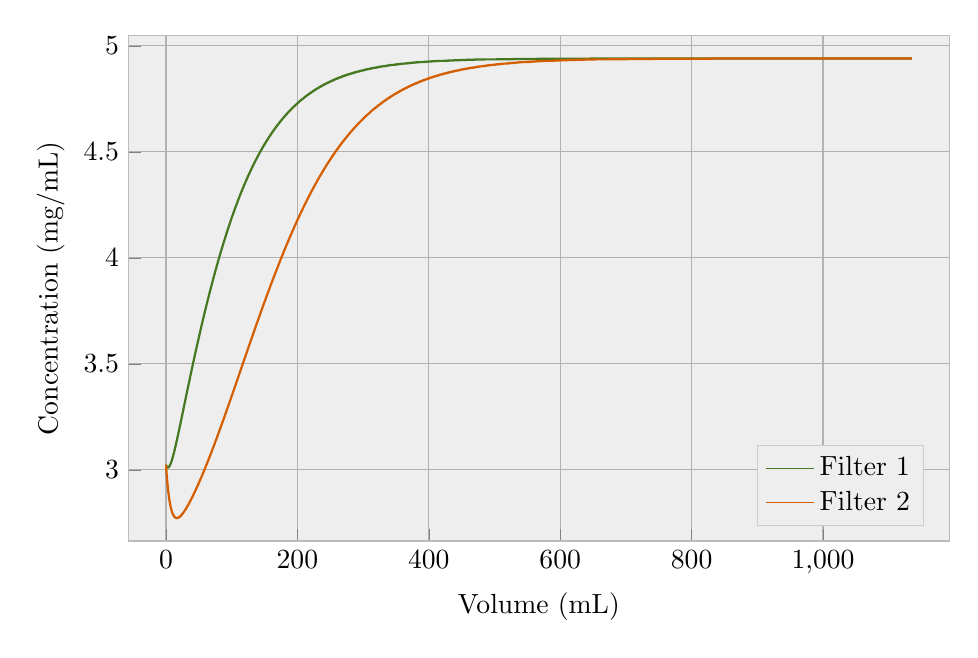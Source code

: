 % This file was created by matplotlib2tikz v0.6.15.
\begin{tikzpicture}

\definecolor{color0}{rgb}{0.275,0.471,0.129}
\definecolor{color1}{rgb}{0.835,0.369,0}

\begin{axis}[
xlabel={Volume (mL)},
ylabel={Concentration (mg/mL)},
xmin=-56.753, xmax=1191.807,
ymin=2.664, ymax=5.048,
width=12cm,
height=8cm,
tick pos=left,
xmajorgrids,
x grid style={white!69.804!black},
ymajorgrids,
y grid style={white!69.804!black},
axis line style={white!73.725!black},
axis background/.style={fill=white!93.333!black},
legend style={at={(0.97,0.03)}, anchor=south east, draw=white!80.0!black, fill=white!93.333!black},
legend cell align={left},
legend entries={{Filter 1},{Filter 2}}
]
\addlegendimage{no markers, color0}
\addlegendimage{no markers, color1}
\addplot [thick, color0]
table {%
0 3.024
0.378 3.02
0.757 3.018
1.135 3.015
1.514 3.014
1.892 3.012
2.271 3.011
2.649 3.011
3.028 3.011
3.406 3.011
3.785 3.012
4.163 3.013
4.542 3.014
4.92 3.016
5.299 3.017
5.677 3.019
6.056 3.022
6.434 3.024
6.813 3.027
7.191 3.03
7.57 3.033
7.948 3.036
8.327 3.04
8.705 3.043
9.083 3.047
9.462 3.051
9.84 3.055
10.219 3.059
10.597 3.063
10.976 3.067
11.354 3.072
11.733 3.076
12.111 3.081
12.49 3.086
12.868 3.09
13.247 3.095
13.625 3.1
14.004 3.105
14.382 3.11
14.761 3.115
15.139 3.12
15.518 3.125
15.896 3.131
16.275 3.136
16.653 3.141
17.031 3.146
17.41 3.152
17.788 3.157
18.167 3.163
18.545 3.168
18.924 3.173
19.302 3.179
19.681 3.184
20.059 3.19
20.438 3.195
20.816 3.201
21.195 3.207
21.573 3.212
21.952 3.218
22.33 3.223
22.709 3.229
23.087 3.235
23.466 3.24
23.844 3.246
24.223 3.252
24.601 3.257
24.98 3.263
25.358 3.268
25.736 3.274
26.115 3.28
26.493 3.285
26.872 3.291
27.25 3.297
27.629 3.302
28.007 3.308
28.386 3.314
28.764 3.319
29.143 3.325
29.521 3.331
29.9 3.336
30.278 3.342
30.657 3.348
31.035 3.353
31.414 3.359
31.792 3.365
32.171 3.37
32.549 3.376
32.928 3.381
33.306 3.387
33.685 3.393
34.063 3.398
34.441 3.404
34.82 3.409
35.198 3.415
35.577 3.42
35.955 3.426
36.334 3.431
36.712 3.437
37.091 3.443
37.469 3.448
37.848 3.454
38.226 3.459
38.605 3.464
38.983 3.47
39.362 3.475
39.74 3.481
40.119 3.486
40.497 3.492
40.876 3.497
41.254 3.503
41.633 3.508
42.011 3.513
42.39 3.519
42.768 3.524
43.146 3.53
43.525 3.535
43.903 3.54
44.282 3.546
44.66 3.551
45.039 3.556
45.417 3.561
45.796 3.567
46.174 3.572
46.553 3.577
46.931 3.582
47.31 3.588
47.688 3.593
48.067 3.598
48.445 3.603
48.824 3.609
49.202 3.614
49.581 3.619
49.959 3.624
50.338 3.629
50.716 3.634
51.094 3.639
51.473 3.644
51.851 3.65
52.23 3.655
52.608 3.66
52.987 3.665
53.365 3.67
53.744 3.675
54.122 3.68
54.501 3.685
54.879 3.69
55.258 3.695
55.636 3.7
56.015 3.705
56.393 3.71
56.772 3.715
57.15 3.72
57.529 3.724
57.907 3.729
58.286 3.734
58.664 3.739
59.043 3.744
59.421 3.749
59.799 3.754
60.178 3.758
60.556 3.763
60.935 3.768
61.313 3.773
61.692 3.777
62.07 3.782
62.449 3.787
62.827 3.792
63.206 3.796
63.584 3.801
63.963 3.806
64.341 3.81
64.72 3.815
65.098 3.82
65.477 3.824
65.855 3.829
66.234 3.833
66.612 3.838
66.991 3.843
67.369 3.847
67.748 3.852
68.126 3.856
68.504 3.861
68.883 3.865
69.261 3.87
69.64 3.874
70.018 3.879
70.397 3.883
70.775 3.887
71.154 3.892
71.532 3.896
71.911 3.901
72.289 3.905
72.668 3.909
73.046 3.914
73.425 3.918
73.803 3.922
74.182 3.927
74.56 3.931
74.939 3.935
75.317 3.94
75.696 3.944
76.074 3.948
76.453 3.952
76.831 3.956
77.209 3.961
77.588 3.965
77.966 3.969
78.345 3.973
78.723 3.977
79.102 3.981
79.48 3.986
79.859 3.99
80.237 3.994
80.616 3.998
80.994 4.002
81.373 4.006
81.751 4.01
82.13 4.014
82.508 4.018
82.887 4.022
83.265 4.026
83.644 4.03
84.022 4.034
84.401 4.038
84.779 4.042
85.157 4.046
85.536 4.05
85.914 4.053
86.293 4.057
86.671 4.061
87.05 4.065
87.428 4.069
87.807 4.073
88.185 4.076
88.564 4.08
88.942 4.084
89.321 4.088
89.699 4.091
90.078 4.095
90.456 4.099
90.835 4.103
91.213 4.106
91.592 4.11
91.97 4.114
92.349 4.117
92.727 4.121
93.106 4.125
93.484 4.128
93.862 4.132
94.241 4.135
94.619 4.139
94.998 4.143
95.376 4.146
95.755 4.15
96.133 4.153
96.512 4.157
96.89 4.16
97.269 4.164
97.647 4.167
98.026 4.171
98.404 4.174
98.783 4.178
99.161 4.181
99.54 4.184
99.918 4.188
100.297 4.191
100.675 4.195
101.054 4.198
101.432 4.201
101.811 4.205
102.189 4.208
102.567 4.211
102.946 4.214
103.324 4.218
103.703 4.221
104.081 4.224
104.46 4.228
104.838 4.231
105.217 4.234
105.595 4.237
105.974 4.24
106.352 4.244
106.731 4.247
107.109 4.25
107.488 4.253
107.866 4.256
108.245 4.259
108.623 4.262
109.002 4.266
109.38 4.269
109.759 4.272
110.137 4.275
110.516 4.278
110.894 4.281
111.272 4.284
111.651 4.287
112.029 4.29
112.408 4.293
112.786 4.296
113.165 4.299
113.543 4.302
113.922 4.305
114.3 4.308
114.679 4.311
115.057 4.313
115.436 4.316
115.814 4.319
116.193 4.322
116.571 4.325
116.95 4.328
117.328 4.331
117.707 4.333
118.085 4.336
118.464 4.339
118.842 4.342
119.22 4.345
119.599 4.347
119.977 4.35
120.356 4.353
120.734 4.356
121.113 4.358
121.491 4.361
121.87 4.364
122.248 4.366
122.627 4.369
123.005 4.372
123.384 4.374
123.762 4.377
124.141 4.38
124.519 4.382
124.898 4.385
125.276 4.388
125.655 4.39
126.033 4.393
126.412 4.395
126.79 4.398
127.169 4.4
127.547 4.403
127.925 4.405
128.304 4.408
128.682 4.41
129.061 4.413
129.439 4.415
129.818 4.418
130.196 4.42
130.575 4.423
130.953 4.425
131.332 4.428
131.71 4.43
132.089 4.433
132.467 4.435
132.846 4.437
133.224 4.44
133.603 4.442
133.981 4.444
134.36 4.447
134.738 4.449
135.117 4.451
135.495 4.454
135.874 4.456
136.252 4.458
136.63 4.461
137.009 4.463
137.387 4.465
137.766 4.467
138.144 4.47
138.523 4.472
138.901 4.474
139.28 4.476
139.658 4.479
140.037 4.481
140.415 4.483
140.794 4.485
141.172 4.487
141.551 4.489
141.929 4.492
142.308 4.494
142.686 4.496
143.065 4.498
143.443 4.5
143.822 4.502
144.2 4.504
144.578 4.506
144.957 4.509
145.335 4.511
145.714 4.513
146.092 4.515
146.471 4.517
146.849 4.519
147.228 4.521
147.606 4.523
147.985 4.525
148.363 4.527
148.742 4.529
149.12 4.531
149.499 4.533
149.877 4.535
150.256 4.537
150.634 4.539
151.013 4.541
151.391 4.542
151.77 4.544
152.148 4.546
152.527 4.548
152.905 4.55
153.283 4.552
153.662 4.554
154.04 4.556
154.419 4.558
154.797 4.559
155.176 4.561
155.554 4.563
155.933 4.565
156.311 4.567
156.69 4.569
157.068 4.57
157.447 4.572
157.825 4.574
158.204 4.576
158.582 4.577
158.961 4.579
159.339 4.581
159.718 4.583
160.096 4.584
160.475 4.586
160.853 4.588
161.232 4.59
161.61 4.591
161.988 4.593
162.367 4.595
162.745 4.596
163.124 4.598
163.502 4.6
163.881 4.601
164.259 4.603
164.638 4.605
165.016 4.606
165.395 4.608
165.773 4.61
166.152 4.611
166.53 4.613
166.909 4.614
167.287 4.616
167.666 4.618
168.044 4.619
168.423 4.621
168.801 4.622
169.18 4.624
169.558 4.625
169.937 4.627
170.315 4.628
170.693 4.63
171.072 4.631
171.45 4.633
171.829 4.634
172.207 4.636
172.586 4.637
172.964 4.639
173.343 4.64
173.721 4.642
174.1 4.643
174.478 4.645
174.857 4.646
175.235 4.648
175.614 4.649
175.992 4.651
176.371 4.652
176.749 4.653
177.128 4.655
177.506 4.656
177.885 4.658
178.263 4.659
178.641 4.66
179.02 4.662
179.398 4.663
179.777 4.665
180.155 4.666
180.534 4.667
180.912 4.669
181.291 4.67
181.669 4.671
182.048 4.673
182.426 4.674
182.805 4.675
183.183 4.677
183.562 4.678
183.94 4.679
184.319 4.68
184.697 4.682
185.076 4.683
185.454 4.684
185.833 4.685
186.211 4.687
186.59 4.688
186.968 4.689
187.346 4.69
187.725 4.692
188.103 4.693
188.482 4.694
188.86 4.695
189.239 4.697
189.617 4.698
189.996 4.699
190.374 4.7
190.753 4.701
191.131 4.703
191.51 4.704
191.888 4.705
192.267 4.706
192.645 4.707
193.024 4.708
193.402 4.71
193.781 4.711
194.159 4.712
194.538 4.713
194.916 4.714
195.295 4.715
195.673 4.716
196.051 4.717
196.43 4.719
196.808 4.72
197.187 4.721
197.565 4.722
197.944 4.723
198.322 4.724
198.701 4.725
199.079 4.726
199.458 4.727
199.836 4.728
200.215 4.729
200.593 4.73
200.972 4.731
201.35 4.732
201.729 4.733
202.107 4.735
202.486 4.736
202.864 4.737
203.243 4.738
203.621 4.739
204.0 4.74
204.378 4.741
204.756 4.742
205.135 4.743
205.513 4.744
205.892 4.745
206.27 4.746
206.649 4.746
207.027 4.747
207.406 4.748
207.784 4.749
208.163 4.75
208.541 4.751
208.92 4.752
209.298 4.753
209.677 4.754
210.055 4.755
210.434 4.756
210.812 4.757
211.191 4.758
211.569 4.759
211.948 4.76
212.326 4.761
212.704 4.761
213.083 4.762
213.461 4.763
213.84 4.764
214.218 4.765
214.597 4.766
214.975 4.767
215.354 4.768
215.732 4.768
216.111 4.769
216.489 4.77
216.868 4.771
217.246 4.772
217.625 4.773
218.003 4.774
218.382 4.774
218.76 4.775
219.139 4.776
219.517 4.777
219.896 4.778
220.274 4.778
220.653 4.779
221.031 4.78
221.409 4.781
221.788 4.782
222.166 4.782
222.545 4.783
222.923 4.784
223.302 4.785
223.68 4.786
224.059 4.786
224.437 4.787
224.816 4.788
225.194 4.789
225.573 4.789
225.951 4.79
226.33 4.791
226.708 4.792
227.087 4.792
227.465 4.793
227.844 4.794
228.222 4.795
228.601 4.795
228.979 4.796
229.358 4.797
229.736 4.798
230.114 4.798
230.493 4.799
230.871 4.8
231.25 4.8
231.628 4.801
232.007 4.802
232.385 4.803
232.764 4.803
233.142 4.804
233.521 4.805
233.899 4.805
234.278 4.806
234.656 4.807
235.035 4.807
235.413 4.808
235.792 4.809
236.17 4.809
236.549 4.81
236.927 4.811
237.306 4.811
237.684 4.812
238.063 4.813
238.441 4.813
238.819 4.814
239.198 4.815
239.576 4.815
239.955 4.816
240.333 4.816
240.712 4.817
241.09 4.818
241.469 4.818
241.847 4.819
242.226 4.819
242.604 4.82
242.983 4.821
243.361 4.821
243.74 4.822
244.118 4.823
244.497 4.823
244.875 4.824
245.254 4.824
245.632 4.825
246.011 4.825
246.389 4.826
246.767 4.827
247.146 4.827
247.524 4.828
247.903 4.828
248.281 4.829
248.66 4.829
249.038 4.83
249.417 4.831
249.795 4.831
250.174 4.832
250.552 4.832
250.931 4.833
251.309 4.833
251.688 4.834
252.066 4.834
252.445 4.835
252.823 4.835
253.202 4.836
253.58 4.836
253.959 4.837
254.337 4.838
254.716 4.838
255.094 4.839
255.472 4.839
255.851 4.84
256.229 4.84
256.608 4.841
256.986 4.841
257.365 4.842
257.743 4.842
258.122 4.843
258.5 4.843
258.879 4.844
259.257 4.844
259.636 4.845
260.014 4.845
260.393 4.846
260.771 4.846
261.15 4.847
261.528 4.847
261.907 4.847
262.285 4.848
262.664 4.848
263.042 4.849
263.421 4.849
263.799 4.85
264.177 4.85
264.556 4.851
264.934 4.851
265.313 4.852
265.691 4.852
266.07 4.852
266.448 4.853
266.827 4.853
267.205 4.854
267.584 4.854
267.962 4.855
268.341 4.855
268.719 4.856
269.098 4.856
269.476 4.856
269.855 4.857
270.233 4.857
270.612 4.858
270.99 4.858
271.369 4.859
271.747 4.859
272.125 4.859
272.504 4.86
272.882 4.86
273.261 4.861
273.639 4.861
274.018 4.861
274.396 4.862
274.775 4.862
275.153 4.863
275.532 4.863
275.91 4.863
276.289 4.864
276.667 4.864
277.046 4.865
277.424 4.865
277.803 4.865
278.181 4.866
278.56 4.866
278.938 4.866
279.317 4.867
279.695 4.867
280.074 4.868
280.452 4.868
280.83 4.868
281.209 4.869
281.587 4.869
281.966 4.869
282.344 4.87
282.723 4.87
283.101 4.87
283.48 4.871
283.858 4.871
284.237 4.871
284.615 4.872
284.994 4.872
285.372 4.873
285.751 4.873
286.129 4.873
286.508 4.874
286.886 4.874
287.265 4.874
287.643 4.875
288.022 4.875
288.4 4.875
288.779 4.876
289.157 4.876
289.535 4.876
289.914 4.877
290.292 4.877
290.671 4.877
291.049 4.878
291.428 4.878
291.806 4.878
292.185 4.878
292.563 4.879
292.942 4.879
293.32 4.879
293.699 4.88
294.077 4.88
294.456 4.88
294.834 4.881
295.213 4.881
295.591 4.881
295.97 4.882
296.348 4.882
296.727 4.882
297.105 4.882
297.484 4.883
297.862 4.883
298.24 4.883
298.619 4.884
298.997 4.884
299.376 4.884
299.754 4.884
300.133 4.885
300.511 4.885
300.89 4.885
301.268 4.886
301.647 4.886
302.025 4.886
302.404 4.886
302.782 4.887
303.161 4.887
303.539 4.887
303.918 4.887
304.296 4.888
304.675 4.888
305.053 4.888
305.432 4.889
305.81 4.889
306.188 4.889
306.567 4.889
306.945 4.89
307.324 4.89
307.702 4.89
308.081 4.89
308.459 4.891
308.838 4.891
309.216 4.891
309.595 4.891
309.973 4.892
310.352 4.892
310.73 4.892
311.109 4.892
311.487 4.893
311.866 4.893
312.244 4.893
312.623 4.893
313.001 4.894
313.38 4.894
313.758 4.894
314.137 4.894
314.515 4.894
314.893 4.895
315.272 4.895
315.65 4.895
316.029 4.895
316.407 4.896
316.786 4.896
317.164 4.896
317.543 4.896
317.921 4.897
318.3 4.897
318.678 4.897
319.057 4.897
319.435 4.897
319.814 4.898
320.192 4.898
320.571 4.898
320.949 4.898
321.328 4.899
321.706 4.899
322.085 4.899
322.463 4.899
322.842 4.899
323.22 4.9
323.598 4.9
323.977 4.9
324.355 4.9
324.734 4.9
325.112 4.901
325.491 4.901
325.869 4.901
326.248 4.901
326.626 4.901
327.005 4.902
327.383 4.902
327.762 4.902
328.14 4.902
328.519 4.902
328.897 4.903
329.276 4.903
329.654 4.903
330.033 4.903
330.411 4.903
330.79 4.903
331.168 4.904
331.547 4.904
331.925 4.904
332.303 4.904
332.682 4.904
333.06 4.905
333.439 4.905
333.817 4.905
334.196 4.905
334.574 4.905
334.953 4.906
335.331 4.906
335.71 4.906
336.088 4.906
336.467 4.906
336.845 4.906
337.224 4.907
337.602 4.907
337.981 4.907
338.359 4.907
338.738 4.907
339.116 4.907
339.495 4.908
339.873 4.908
340.251 4.908
340.63 4.908
341.008 4.908
341.387 4.908
341.765 4.909
342.144 4.909
342.522 4.909
342.901 4.909
343.279 4.909
343.658 4.909
344.036 4.909
344.415 4.91
344.793 4.91
345.172 4.91
345.55 4.91
345.929 4.91
346.307 4.91
346.686 4.911
347.064 4.911
347.443 4.911
347.821 4.911
348.2 4.911
348.578 4.911
348.956 4.911
349.335 4.912
349.713 4.912
350.092 4.912
350.47 4.912
350.849 4.912
351.227 4.912
351.606 4.912
351.984 4.913
352.363 4.913
352.741 4.913
353.12 4.913
353.498 4.913
353.877 4.913
354.255 4.913
354.634 4.914
355.012 4.914
355.391 4.914
355.769 4.914
356.148 4.914
356.526 4.914
356.905 4.914
357.283 4.915
357.661 4.915
358.04 4.915
358.418 4.915
358.797 4.915
359.175 4.915
359.554 4.915
359.932 4.915
360.311 4.916
360.689 4.916
361.068 4.916
361.446 4.916
361.825 4.916
362.203 4.916
362.582 4.916
362.96 4.916
363.339 4.917
363.717 4.917
364.096 4.917
364.474 4.917
364.853 4.917
365.231 4.917
365.61 4.917
365.988 4.917
366.366 4.917
366.745 4.918
367.123 4.918
367.502 4.918
367.88 4.918
368.259 4.918
368.637 4.918
369.016 4.918
369.394 4.918
369.773 4.918
370.151 4.919
370.53 4.919
370.908 4.919
371.287 4.919
371.665 4.919
372.044 4.919
372.422 4.919
372.801 4.919
373.179 4.919
373.558 4.92
373.936 4.92
374.314 4.92
374.693 4.92
375.071 4.92
375.45 4.92
375.828 4.92
376.207 4.92
376.585 4.92
376.964 4.92
377.342 4.921
377.721 4.921
378.099 4.921
378.478 4.921
378.856 4.921
379.235 4.921
379.613 4.921
379.992 4.921
380.37 4.921
380.749 4.921
381.127 4.922
381.506 4.922
381.884 4.922
382.263 4.922
382.641 4.922
383.019 4.922
383.398 4.922
383.776 4.922
384.155 4.922
384.533 4.922
384.912 4.922
385.29 4.923
385.669 4.923
386.047 4.923
386.426 4.923
386.804 4.923
387.183 4.923
387.561 4.923
387.94 4.923
388.318 4.923
388.697 4.923
389.075 4.923
389.454 4.924
389.832 4.924
390.211 4.924
390.589 4.924
390.968 4.924
391.346 4.924
391.724 4.924
392.103 4.924
392.481 4.924
392.86 4.924
393.238 4.924
393.617 4.924
393.995 4.925
394.374 4.925
394.752 4.925
395.131 4.925
395.509 4.925
395.888 4.925
396.266 4.925
396.645 4.925
397.023 4.925
397.402 4.925
397.78 4.925
398.159 4.925
398.537 4.925
398.916 4.926
399.294 4.926
399.672 4.926
400.051 4.926
400.429 4.926
400.808 4.926
401.186 4.926
401.565 4.926
401.943 4.926
402.322 4.926
402.7 4.926
403.079 4.926
403.457 4.926
403.836 4.926
404.214 4.927
404.593 4.927
404.971 4.927
405.35 4.927
405.728 4.927
406.107 4.927
406.485 4.927
406.864 4.927
407.242 4.927
407.621 4.927
407.999 4.927
408.377 4.927
408.756 4.927
409.134 4.927
409.513 4.927
409.891 4.928
410.27 4.928
410.648 4.928
411.027 4.928
411.405 4.928
411.784 4.928
412.162 4.928
412.541 4.928
412.919 4.928
413.298 4.928
413.676 4.928
414.055 4.928
414.433 4.928
414.812 4.928
415.19 4.928
415.569 4.928
415.947 4.929
416.326 4.929
416.704 4.929
417.082 4.929
417.461 4.929
417.839 4.929
418.218 4.929
418.596 4.929
418.975 4.929
419.353 4.929
419.732 4.929
420.11 4.929
420.489 4.929
420.867 4.929
421.246 4.929
421.624 4.929
422.003 4.929
422.381 4.929
422.76 4.93
423.138 4.93
423.517 4.93
423.895 4.93
424.274 4.93
424.652 4.93
425.031 4.93
425.409 4.93
425.787 4.93
426.166 4.93
426.544 4.93
426.923 4.93
427.301 4.93
427.68 4.93
428.058 4.93
428.437 4.93
428.815 4.93
429.194 4.93
429.572 4.93
429.951 4.931
430.329 4.931
430.708 4.931
431.086 4.931
431.465 4.931
431.843 4.931
432.222 4.931
432.6 4.931
432.979 4.931
433.357 4.931
433.735 4.931
434.114 4.931
434.492 4.931
434.871 4.931
435.249 4.931
435.628 4.931
436.006 4.931
436.385 4.931
436.763 4.931
437.142 4.931
437.52 4.931
437.899 4.931
438.277 4.932
438.656 4.932
439.034 4.932
439.413 4.932
439.791 4.932
440.17 4.932
440.548 4.932
440.927 4.932
441.305 4.932
441.684 4.932
442.062 4.932
442.44 4.932
442.819 4.932
443.197 4.932
443.576 4.932
443.954 4.932
444.333 4.932
444.711 4.932
445.09 4.932
445.468 4.932
445.847 4.932
446.225 4.932
446.604 4.932
446.982 4.932
447.361 4.933
447.739 4.933
448.118 4.933
448.496 4.933
448.875 4.933
449.253 4.933
449.632 4.933
450.01 4.933
450.389 4.933
450.767 4.933
451.145 4.933
451.524 4.933
451.902 4.933
452.281 4.933
452.659 4.933
453.038 4.933
453.416 4.933
453.795 4.933
454.173 4.933
454.552 4.933
454.93 4.933
455.309 4.933
455.687 4.933
456.066 4.933
456.444 4.933
456.823 4.933
457.201 4.933
457.58 4.933
457.958 4.934
458.337 4.934
458.715 4.934
459.094 4.934
459.472 4.934
459.85 4.934
460.229 4.934
460.607 4.934
460.986 4.934
461.364 4.934
461.743 4.934
462.121 4.934
462.5 4.934
462.878 4.934
463.257 4.934
463.635 4.934
464.014 4.934
464.392 4.934
464.771 4.934
465.149 4.934
465.528 4.934
465.906 4.934
466.285 4.934
466.663 4.934
467.042 4.934
467.42 4.934
467.798 4.934
468.177 4.934
468.555 4.934
468.934 4.934
469.312 4.934
469.691 4.934
470.069 4.935
470.448 4.935
470.826 4.935
471.205 4.935
471.583 4.935
471.962 4.935
472.34 4.935
472.719 4.935
473.097 4.935
473.476 4.935
473.854 4.935
474.233 4.935
474.611 4.935
474.99 4.935
475.368 4.935
475.747 4.935
476.125 4.935
476.503 4.935
476.882 4.935
477.26 4.935
477.639 4.935
478.017 4.935
478.396 4.935
478.774 4.935
479.153 4.935
479.531 4.935
479.91 4.935
480.288 4.935
480.667 4.935
481.045 4.935
481.424 4.935
481.802 4.935
482.181 4.935
482.559 4.935
482.938 4.935
483.316 4.935
483.695 4.935
484.073 4.935
484.452 4.935
484.83 4.936
485.208 4.936
485.587 4.936
485.965 4.936
486.344 4.936
486.722 4.936
487.101 4.936
487.479 4.936
487.858 4.936
488.236 4.936
488.615 4.936
488.993 4.936
489.372 4.936
489.75 4.936
490.129 4.936
490.507 4.936
490.886 4.936
491.264 4.936
491.643 4.936
492.021 4.936
492.4 4.936
492.778 4.936
493.157 4.936
493.535 4.936
493.913 4.936
494.292 4.936
494.67 4.936
495.049 4.936
495.427 4.936
495.806 4.936
496.184 4.936
496.563 4.936
496.941 4.936
497.32 4.936
497.698 4.936
498.077 4.936
498.455 4.936
498.834 4.936
499.212 4.936
499.591 4.936
499.969 4.936
500.348 4.936
500.726 4.936
501.105 4.936
501.483 4.936
501.861 4.936
502.24 4.936
502.618 4.936
502.997 4.936
503.375 4.937
503.754 4.937
504.132 4.937
504.511 4.937
504.889 4.937
505.268 4.937
505.646 4.937
506.025 4.937
506.403 4.937
506.782 4.937
507.16 4.937
507.539 4.937
507.917 4.937
508.296 4.937
508.674 4.937
509.053 4.937
509.431 4.937
509.81 4.937
510.188 4.937
510.566 4.937
510.945 4.937
511.323 4.937
511.702 4.937
512.08 4.937
512.459 4.937
512.837 4.937
513.216 4.937
513.594 4.937
513.973 4.937
514.351 4.937
514.73 4.937
515.108 4.937
515.487 4.937
515.865 4.937
516.244 4.937
516.622 4.937
517.001 4.937
517.379 4.937
517.758 4.937
518.136 4.937
518.515 4.937
518.893 4.937
519.271 4.937
519.65 4.937
520.028 4.937
520.407 4.937
520.785 4.937
521.164 4.937
521.542 4.937
521.921 4.937
522.299 4.937
522.678 4.937
523.056 4.937
523.435 4.937
523.813 4.937
524.192 4.937
524.57 4.937
524.949 4.937
525.327 4.937
525.706 4.937
526.084 4.937
526.463 4.937
526.841 4.937
527.219 4.937
527.598 4.937
527.976 4.938
528.355 4.938
528.733 4.938
529.112 4.938
529.49 4.938
529.869 4.938
530.247 4.938
530.626 4.938
531.004 4.938
531.383 4.938
531.761 4.938
532.14 4.938
532.518 4.938
532.897 4.938
533.275 4.938
533.654 4.938
534.032 4.938
534.411 4.938
534.789 4.938
535.168 4.938
535.546 4.938
535.924 4.938
536.303 4.938
536.681 4.938
537.06 4.938
537.438 4.938
537.817 4.938
538.195 4.938
538.574 4.938
538.952 4.938
539.331 4.938
539.709 4.938
540.088 4.938
540.466 4.938
540.845 4.938
541.223 4.938
541.602 4.938
541.98 4.938
542.359 4.938
542.737 4.938
543.116 4.938
543.494 4.938
543.873 4.938
544.251 4.938
544.629 4.938
545.008 4.938
545.386 4.938
545.765 4.938
546.143 4.938
546.522 4.938
546.9 4.938
547.279 4.938
547.657 4.938
548.036 4.938
548.414 4.938
548.793 4.938
549.171 4.938
549.55 4.938
549.928 4.938
550.307 4.938
550.685 4.938
551.064 4.938
551.442 4.938
551.821 4.938
552.199 4.938
552.578 4.938
552.956 4.938
553.334 4.938
553.713 4.938
554.091 4.938
554.47 4.938
554.848 4.938
555.227 4.938
555.605 4.938
555.984 4.938
556.362 4.938
556.741 4.938
557.119 4.938
557.498 4.938
557.876 4.938
558.255 4.938
558.633 4.938
559.012 4.938
559.39 4.938
559.769 4.938
560.147 4.938
560.526 4.938
560.904 4.938
561.282 4.938
561.661 4.938
562.039 4.938
562.418 4.938
562.796 4.938
563.175 4.938
563.553 4.938
563.932 4.938
564.31 4.938
564.689 4.938
565.067 4.938
565.446 4.939
565.824 4.939
566.203 4.939
566.581 4.939
566.96 4.939
567.338 4.939
567.717 4.939
568.095 4.939
568.474 4.939
568.852 4.939
569.231 4.939
569.609 4.939
569.987 4.939
570.366 4.939
570.744 4.939
571.123 4.939
571.501 4.939
571.88 4.939
572.258 4.939
572.637 4.939
573.015 4.939
573.394 4.939
573.772 4.939
574.151 4.939
574.529 4.939
574.908 4.939
575.286 4.939
575.665 4.939
576.043 4.939
576.422 4.939
576.8 4.939
577.179 4.939
577.557 4.939
577.936 4.939
578.314 4.939
578.692 4.939
579.071 4.939
579.449 4.939
579.828 4.939
580.206 4.939
580.585 4.939
580.963 4.939
581.342 4.939
581.72 4.939
582.099 4.939
582.477 4.939
582.856 4.939
583.234 4.939
583.613 4.939
583.991 4.939
584.37 4.939
584.748 4.939
585.127 4.939
585.505 4.939
585.884 4.939
586.262 4.939
586.641 4.939
587.019 4.939
587.397 4.939
587.776 4.939
588.154 4.939
588.533 4.939
588.911 4.939
589.29 4.939
589.668 4.939
590.047 4.939
590.425 4.939
590.804 4.939
591.182 4.939
591.561 4.939
591.939 4.939
592.318 4.939
592.696 4.939
593.075 4.939
593.453 4.939
593.832 4.939
594.21 4.939
594.589 4.939
594.967 4.939
595.345 4.939
595.724 4.939
596.102 4.939
596.481 4.939
596.859 4.939
597.238 4.939
597.616 4.939
597.995 4.939
598.373 4.939
598.752 4.939
599.13 4.939
599.509 4.939
599.887 4.939
600.266 4.939
600.644 4.939
601.023 4.939
601.401 4.939
601.78 4.939
602.158 4.939
602.537 4.939
602.915 4.939
603.294 4.939
603.672 4.939
604.05 4.939
604.429 4.939
604.807 4.939
605.186 4.939
605.564 4.939
605.943 4.939
606.321 4.939
606.7 4.939
607.078 4.939
607.457 4.939
607.835 4.939
608.214 4.939
608.592 4.939
608.971 4.939
609.349 4.939
609.728 4.939
610.106 4.939
610.485 4.939
610.863 4.939
611.242 4.939
611.62 4.939
611.999 4.939
612.377 4.939
612.755 4.939
613.134 4.939
613.512 4.939
613.891 4.939
614.269 4.939
614.648 4.939
615.026 4.939
615.405 4.939
615.783 4.939
616.162 4.939
616.54 4.939
616.919 4.939
617.297 4.939
617.676 4.939
618.054 4.939
618.433 4.939
618.811 4.939
619.19 4.939
619.568 4.939
619.947 4.939
620.325 4.939
620.704 4.939
621.082 4.939
621.46 4.939
621.839 4.939
622.217 4.939
622.596 4.939
622.974 4.939
623.353 4.939
623.731 4.939
624.11 4.939
624.488 4.939
624.867 4.939
625.245 4.939
625.624 4.939
626.002 4.939
626.381 4.939
626.759 4.939
627.138 4.939
627.516 4.939
627.895 4.939
628.273 4.939
628.652 4.939
629.03 4.939
629.408 4.939
629.787 4.939
630.165 4.939
630.544 4.939
630.922 4.939
631.301 4.939
631.679 4.939
632.058 4.939
632.436 4.939
632.815 4.939
633.193 4.939
633.572 4.939
633.95 4.939
634.329 4.939
634.707 4.939
635.086 4.939
635.464 4.939
635.843 4.939
636.221 4.939
636.6 4.939
636.978 4.939
637.357 4.939
637.735 4.939
638.113 4.939
638.492 4.939
638.87 4.939
639.249 4.939
639.627 4.939
640.006 4.939
640.384 4.939
640.763 4.939
641.141 4.939
641.52 4.939
641.898 4.939
642.277 4.939
642.655 4.939
643.034 4.939
643.412 4.939
643.791 4.939
644.169 4.939
644.548 4.939
644.926 4.939
645.305 4.939
645.683 4.939
646.062 4.94
646.44 4.94
646.818 4.94
647.197 4.94
647.575 4.94
647.954 4.94
648.332 4.94
648.711 4.94
649.089 4.94
649.468 4.94
649.846 4.94
650.225 4.94
650.603 4.94
650.982 4.94
651.36 4.94
651.739 4.94
652.117 4.94
652.496 4.94
652.874 4.94
653.253 4.94
653.631 4.94
654.01 4.94
654.388 4.94
654.766 4.94
655.145 4.94
655.523 4.94
655.902 4.94
656.28 4.94
656.659 4.94
657.037 4.94
657.416 4.94
657.794 4.94
658.173 4.94
658.551 4.94
658.93 4.94
659.308 4.94
659.687 4.94
660.065 4.94
660.444 4.94
660.822 4.94
661.201 4.94
661.579 4.94
661.958 4.94
662.336 4.94
662.715 4.94
663.093 4.94
663.471 4.94
663.85 4.94
664.228 4.94
664.607 4.94
664.985 4.94
665.364 4.94
665.742 4.94
666.121 4.94
666.499 4.94
666.878 4.94
667.256 4.94
667.635 4.94
668.013 4.94
668.392 4.94
668.77 4.94
669.149 4.94
669.527 4.94
669.906 4.94
670.284 4.94
670.663 4.94
671.041 4.94
671.42 4.94
671.798 4.94
672.176 4.94
672.555 4.94
672.933 4.94
673.312 4.94
673.69 4.94
674.069 4.94
674.447 4.94
674.826 4.94
675.204 4.94
675.583 4.94
675.961 4.94
676.34 4.94
676.718 4.94
677.097 4.94
677.475 4.94
677.854 4.94
678.232 4.94
678.611 4.94
678.989 4.94
679.368 4.94
679.746 4.94
680.125 4.94
680.503 4.94
680.881 4.94
681.26 4.94
681.638 4.94
682.017 4.94
682.395 4.94
682.774 4.94
683.152 4.94
683.531 4.94
683.909 4.94
684.288 4.94
684.666 4.94
685.045 4.94
685.423 4.94
685.802 4.94
686.18 4.94
686.559 4.94
686.937 4.94
687.316 4.94
687.694 4.94
688.073 4.94
688.451 4.94
688.829 4.94
689.208 4.94
689.586 4.94
689.965 4.94
690.343 4.94
690.722 4.94
691.1 4.94
691.479 4.94
691.857 4.94
692.236 4.94
692.614 4.94
692.993 4.94
693.371 4.94
693.75 4.94
694.128 4.94
694.507 4.94
694.885 4.94
695.264 4.94
695.642 4.94
696.021 4.94
696.399 4.94
696.778 4.94
697.156 4.94
697.534 4.94
697.913 4.94
698.291 4.94
698.67 4.94
699.048 4.94
699.427 4.94
699.805 4.94
700.184 4.94
700.562 4.94
700.941 4.94
701.319 4.94
701.698 4.94
702.076 4.94
702.455 4.94
702.833 4.94
703.212 4.94
703.59 4.94
703.969 4.94
704.347 4.94
704.726 4.94
705.104 4.94
705.483 4.94
705.861 4.94
706.239 4.94
706.618 4.94
706.996 4.94
707.375 4.94
707.753 4.94
708.132 4.94
708.51 4.94
708.889 4.94
709.267 4.94
709.646 4.94
710.024 4.94
710.403 4.94
710.781 4.94
711.16 4.94
711.538 4.94
711.917 4.94
712.295 4.94
712.674 4.94
713.052 4.94
713.431 4.94
713.809 4.94
714.188 4.94
714.566 4.94
714.944 4.94
715.323 4.94
715.701 4.94
716.08 4.94
716.458 4.94
716.837 4.94
717.215 4.94
717.594 4.94
717.972 4.94
718.351 4.94
718.729 4.94
719.108 4.94
719.486 4.94
719.865 4.94
720.243 4.94
720.622 4.94
721.0 4.94
721.379 4.94
721.757 4.94
722.136 4.94
722.514 4.94
722.892 4.94
723.271 4.94
723.649 4.94
724.028 4.94
724.406 4.94
724.785 4.94
725.163 4.94
725.542 4.94
725.92 4.94
726.299 4.94
726.677 4.94
727.056 4.94
727.434 4.94
727.813 4.94
728.191 4.94
728.57 4.94
728.948 4.94
729.327 4.94
729.705 4.94
730.084 4.94
730.462 4.94
730.841 4.94
731.219 4.94
731.597 4.94
731.976 4.94
732.354 4.94
732.733 4.94
733.111 4.94
733.49 4.94
733.868 4.94
734.247 4.94
734.625 4.94
735.004 4.94
735.382 4.94
735.761 4.94
736.139 4.94
736.518 4.94
736.896 4.94
737.275 4.94
737.653 4.94
738.032 4.94
738.41 4.94
738.789 4.94
739.167 4.94
739.546 4.94
739.924 4.94
740.302 4.94
740.681 4.94
741.059 4.94
741.438 4.94
741.816 4.94
742.195 4.94
742.573 4.94
742.952 4.94
743.33 4.94
743.709 4.94
744.087 4.94
744.466 4.94
744.844 4.94
745.223 4.94
745.601 4.94
745.98 4.94
746.358 4.94
746.737 4.94
747.115 4.94
747.494 4.94
747.872 4.94
748.251 4.94
748.629 4.94
749.007 4.94
749.386 4.94
749.764 4.94
750.143 4.94
750.521 4.94
750.9 4.94
751.278 4.94
751.657 4.94
752.035 4.94
752.414 4.94
752.792 4.94
753.171 4.94
753.549 4.94
753.928 4.94
754.306 4.94
754.685 4.94
755.063 4.94
755.442 4.94
755.82 4.94
756.199 4.94
756.577 4.94
756.955 4.94
757.334 4.94
757.712 4.94
758.091 4.94
758.469 4.94
758.848 4.94
759.226 4.94
759.605 4.94
759.983 4.94
760.362 4.94
760.74 4.94
761.119 4.94
761.497 4.94
761.876 4.94
762.254 4.94
762.633 4.94
763.011 4.94
763.39 4.94
763.768 4.94
764.147 4.94
764.525 4.94
764.904 4.94
765.282 4.94
765.66 4.94
766.039 4.94
766.417 4.94
766.796 4.94
767.174 4.94
767.553 4.94
767.931 4.94
768.31 4.94
768.688 4.94
769.067 4.94
769.445 4.94
769.824 4.94
770.202 4.94
770.581 4.94
770.959 4.94
771.338 4.94
771.716 4.94
772.095 4.94
772.473 4.94
772.852 4.94
773.23 4.94
773.609 4.94
773.987 4.94
774.365 4.94
774.744 4.94
775.122 4.94
775.501 4.94
775.879 4.94
776.258 4.94
776.636 4.94
777.015 4.94
777.393 4.94
777.772 4.94
778.15 4.94
778.529 4.94
778.907 4.94
779.286 4.94
779.664 4.94
780.043 4.94
780.421 4.94
780.8 4.94
781.178 4.94
781.557 4.94
781.935 4.94
782.313 4.94
782.692 4.94
783.07 4.94
783.449 4.94
783.827 4.94
784.206 4.94
784.584 4.94
784.963 4.94
785.341 4.94
785.72 4.94
786.098 4.94
786.477 4.94
786.855 4.94
787.234 4.94
787.612 4.94
787.991 4.94
788.369 4.94
788.748 4.94
789.126 4.94
789.505 4.94
789.883 4.94
790.262 4.94
790.64 4.94
791.018 4.94
791.397 4.94
791.775 4.94
792.154 4.94
792.532 4.94
792.911 4.94
793.289 4.94
793.668 4.94
794.046 4.94
794.425 4.94
794.803 4.94
795.182 4.94
795.56 4.94
795.939 4.94
796.317 4.94
796.696 4.94
797.074 4.94
797.453 4.94
797.831 4.94
798.21 4.94
798.588 4.94
798.967 4.94
799.345 4.94
799.723 4.94
800.102 4.94
800.48 4.94
800.859 4.94
801.237 4.94
801.616 4.94
801.994 4.94
802.373 4.94
802.751 4.94
803.13 4.94
803.508 4.94
803.887 4.94
804.265 4.94
804.644 4.94
805.022 4.94
805.401 4.94
805.779 4.94
806.158 4.94
806.536 4.94
806.915 4.94
807.293 4.94
807.672 4.94
808.05 4.94
808.428 4.94
808.807 4.94
809.185 4.94
809.564 4.94
809.942 4.94
810.321 4.94
810.699 4.94
811.078 4.94
811.456 4.94
811.835 4.94
812.213 4.94
812.592 4.94
812.97 4.94
813.349 4.94
813.727 4.94
814.106 4.94
814.484 4.94
814.863 4.94
815.241 4.94
815.62 4.94
815.998 4.94
816.376 4.94
816.755 4.94
817.133 4.94
817.512 4.94
817.89 4.94
818.269 4.94
818.647 4.94
819.026 4.94
819.404 4.94
819.783 4.94
820.161 4.94
820.54 4.94
820.918 4.94
821.297 4.94
821.675 4.94
822.054 4.94
822.432 4.94
822.811 4.94
823.189 4.94
823.568 4.94
823.946 4.94
824.325 4.94
824.703 4.94
825.081 4.94
825.46 4.94
825.838 4.94
826.217 4.94
826.595 4.94
826.974 4.94
827.352 4.94
827.731 4.94
828.109 4.94
828.488 4.94
828.866 4.94
829.245 4.94
829.623 4.94
830.002 4.94
830.38 4.94
830.759 4.94
831.137 4.94
831.516 4.94
831.894 4.94
832.273 4.94
832.651 4.94
833.03 4.94
833.408 4.94
833.786 4.94
834.165 4.94
834.543 4.94
834.922 4.94
835.3 4.94
835.679 4.94
836.057 4.94
836.436 4.94
836.814 4.94
837.193 4.94
837.571 4.94
837.95 4.94
838.328 4.94
838.707 4.94
839.085 4.94
839.464 4.94
839.842 4.94
840.221 4.94
840.599 4.94
840.978 4.94
841.356 4.94
841.735 4.94
842.113 4.94
842.491 4.94
842.87 4.94
843.248 4.94
843.627 4.94
844.005 4.94
844.384 4.94
844.762 4.94
845.141 4.94
845.519 4.94
845.898 4.94
846.276 4.94
846.655 4.94
847.033 4.94
847.412 4.94
847.79 4.94
848.169 4.94
848.547 4.94
848.926 4.94
849.304 4.94
849.683 4.94
850.061 4.94
850.439 4.94
850.818 4.94
851.196 4.94
851.575 4.94
851.953 4.94
852.332 4.94
852.71 4.94
853.089 4.94
853.467 4.94
853.846 4.94
854.224 4.94
854.603 4.94
854.981 4.94
855.36 4.94
855.738 4.94
856.117 4.94
856.495 4.94
856.874 4.94
857.252 4.94
857.631 4.94
858.009 4.94
858.388 4.94
858.766 4.94
859.144 4.94
859.523 4.94
859.901 4.94
860.28 4.94
860.658 4.94
861.037 4.94
861.415 4.94
861.794 4.94
862.172 4.94
862.551 4.94
862.929 4.94
863.308 4.94
863.686 4.94
864.065 4.94
864.443 4.94
864.822 4.94
865.2 4.94
865.579 4.94
865.957 4.94
866.336 4.94
866.714 4.94
867.093 4.94
867.471 4.94
867.849 4.94
868.228 4.94
868.606 4.94
868.985 4.94
869.363 4.94
869.742 4.94
870.12 4.94
870.499 4.94
870.877 4.94
871.256 4.94
871.634 4.94
872.013 4.94
872.391 4.94
872.77 4.94
873.148 4.94
873.527 4.94
873.905 4.94
874.284 4.94
874.662 4.94
875.041 4.94
875.419 4.94
875.798 4.94
876.176 4.94
876.554 4.94
876.933 4.94
877.311 4.94
877.69 4.94
878.068 4.94
878.447 4.94
878.825 4.94
879.204 4.94
879.582 4.94
879.961 4.94
880.339 4.94
880.718 4.94
881.096 4.94
881.475 4.94
881.853 4.94
882.232 4.94
882.61 4.94
882.989 4.94
883.367 4.94
883.746 4.94
884.124 4.94
884.502 4.94
884.881 4.94
885.259 4.94
885.638 4.94
886.016 4.94
886.395 4.94
886.773 4.94
887.152 4.94
887.53 4.94
887.909 4.94
888.287 4.94
888.666 4.94
889.044 4.94
889.423 4.94
889.801 4.94
890.18 4.94
890.558 4.94
890.937 4.94
891.315 4.94
891.694 4.94
892.072 4.94
892.451 4.94
892.829 4.94
893.207 4.94
893.586 4.94
893.964 4.94
894.343 4.94
894.721 4.94
895.1 4.94
895.478 4.94
895.857 4.94
896.235 4.94
896.614 4.94
896.992 4.94
897.371 4.94
897.749 4.94
898.128 4.94
898.506 4.94
898.885 4.94
899.263 4.94
899.642 4.94
900.02 4.94
900.399 4.94
900.777 4.94
901.156 4.94
901.534 4.94
901.912 4.94
902.291 4.94
902.669 4.94
903.048 4.94
903.426 4.94
903.805 4.94
904.183 4.94
904.562 4.94
904.94 4.94
905.319 4.94
905.697 4.94
906.076 4.94
906.454 4.94
906.833 4.94
907.211 4.94
907.59 4.94
907.968 4.94
908.347 4.94
908.725 4.94
909.104 4.94
909.482 4.94
909.86 4.94
910.239 4.94
910.617 4.94
910.996 4.94
911.374 4.94
911.753 4.94
912.131 4.94
912.51 4.94
912.888 4.94
913.267 4.94
913.645 4.94
914.024 4.94
914.402 4.94
914.781 4.94
915.159 4.94
915.538 4.94
915.916 4.94
916.295 4.94
916.673 4.94
917.052 4.94
917.43 4.94
917.809 4.94
918.187 4.94
918.565 4.94
918.944 4.94
919.322 4.94
919.701 4.94
920.079 4.94
920.458 4.94
920.836 4.94
921.215 4.94
921.593 4.94
921.972 4.94
922.35 4.94
922.729 4.94
923.107 4.94
923.486 4.94
923.864 4.94
924.243 4.94
924.621 4.94
925.0 4.94
925.378 4.94
925.757 4.94
926.135 4.94
926.514 4.94
926.892 4.94
927.27 4.94
927.649 4.94
928.027 4.94
928.406 4.94
928.784 4.94
929.163 4.94
929.541 4.94
929.92 4.94
930.298 4.94
930.677 4.94
931.055 4.94
931.434 4.94
931.812 4.94
932.191 4.94
932.569 4.94
932.948 4.94
933.326 4.94
933.705 4.94
934.083 4.94
934.462 4.94
934.84 4.94
935.219 4.94
935.597 4.94
935.975 4.94
936.354 4.94
936.732 4.94
937.111 4.94
937.489 4.94
937.868 4.94
938.246 4.94
938.625 4.94
939.003 4.94
939.382 4.94
939.76 4.94
940.139 4.94
940.517 4.94
940.896 4.94
941.274 4.94
941.653 4.94
942.031 4.94
942.41 4.94
942.788 4.94
943.167 4.94
943.545 4.94
943.923 4.94
944.302 4.94
944.68 4.94
945.059 4.94
945.437 4.94
945.816 4.94
946.194 4.94
946.573 4.94
946.951 4.94
947.33 4.94
947.708 4.94
948.087 4.94
948.465 4.94
948.844 4.94
949.222 4.94
949.601 4.94
949.979 4.94
950.358 4.94
950.736 4.94
951.115 4.94
951.493 4.94
951.872 4.94
952.25 4.94
952.628 4.94
953.007 4.94
953.385 4.94
953.764 4.94
954.142 4.94
954.521 4.94
954.899 4.94
955.278 4.94
955.656 4.94
956.035 4.94
956.413 4.94
956.792 4.94
957.17 4.94
957.549 4.94
957.927 4.94
958.306 4.94
958.684 4.94
959.063 4.94
959.441 4.94
959.82 4.94
960.198 4.94
960.577 4.94
960.955 4.94
961.333 4.94
961.712 4.94
962.09 4.94
962.469 4.94
962.847 4.94
963.226 4.94
963.604 4.94
963.983 4.94
964.361 4.94
964.74 4.94
965.118 4.94
965.497 4.94
965.875 4.94
966.254 4.94
966.632 4.94
967.011 4.94
967.389 4.94
967.768 4.94
968.146 4.94
968.525 4.94
968.903 4.94
969.282 4.94
969.66 4.94
970.038 4.94
970.417 4.94
970.795 4.94
971.174 4.94
971.552 4.94
971.931 4.94
972.309 4.94
972.688 4.94
973.066 4.94
973.445 4.94
973.823 4.94
974.202 4.94
974.58 4.94
974.959 4.94
975.337 4.94
975.716 4.94
976.094 4.94
976.473 4.94
976.851 4.94
977.23 4.94
977.608 4.94
977.986 4.94
978.365 4.94
978.743 4.94
979.122 4.94
979.5 4.94
979.879 4.94
980.257 4.94
980.636 4.94
981.014 4.94
981.393 4.94
981.771 4.94
982.15 4.94
982.528 4.94
982.907 4.94
983.285 4.94
983.664 4.94
984.042 4.94
984.421 4.94
984.799 4.94
985.178 4.94
985.556 4.94
985.935 4.94
986.313 4.94
986.691 4.94
987.07 4.94
987.448 4.94
987.827 4.94
988.205 4.94
988.584 4.94
988.962 4.94
989.341 4.94
989.719 4.94
990.098 4.94
990.476 4.94
990.855 4.94
991.233 4.94
991.612 4.94
991.99 4.94
992.369 4.94
992.747 4.94
993.126 4.94
993.504 4.94
993.883 4.94
994.261 4.94
994.64 4.94
995.018 4.94
995.396 4.94
995.775 4.94
996.153 4.94
996.532 4.94
996.91 4.94
997.289 4.94
997.667 4.94
998.046 4.94
998.424 4.94
998.803 4.94
999.181 4.94
999.56 4.94
999.938 4.94
1000.317 4.94
1000.695 4.94
1001.074 4.94
1001.452 4.94
1001.831 4.94
1002.209 4.94
1002.588 4.94
1002.966 4.94
1003.345 4.94
1003.723 4.94
1004.101 4.94
1004.48 4.94
1004.858 4.94
1005.237 4.94
1005.615 4.94
1005.994 4.94
1006.372 4.94
1006.751 4.94
1007.129 4.94
1007.508 4.94
1007.886 4.94
1008.265 4.94
1008.643 4.94
1009.022 4.94
1009.4 4.94
1009.779 4.94
1010.157 4.94
1010.536 4.94
1010.914 4.94
1011.293 4.94
1011.671 4.94
1012.049 4.94
1012.428 4.94
1012.806 4.94
1013.185 4.94
1013.563 4.94
1013.942 4.94
1014.32 4.94
1014.699 4.94
1015.077 4.94
1015.456 4.94
1015.834 4.94
1016.213 4.94
1016.591 4.94
1016.97 4.94
1017.348 4.94
1017.727 4.94
1018.105 4.94
1018.484 4.94
1018.862 4.94
1019.241 4.94
1019.619 4.94
1019.998 4.94
1020.376 4.94
1020.754 4.94
1021.133 4.94
1021.511 4.94
1021.89 4.94
1022.268 4.94
1022.647 4.94
1023.025 4.94
1023.404 4.94
1023.782 4.94
1024.161 4.94
1024.539 4.94
1024.918 4.94
1025.296 4.94
1025.675 4.94
1026.053 4.94
1026.432 4.94
1026.81 4.94
1027.189 4.94
1027.567 4.94
1027.946 4.94
1028.324 4.94
1028.703 4.94
1029.081 4.94
1029.459 4.94
1029.838 4.94
1030.216 4.94
1030.595 4.94
1030.973 4.94
1031.352 4.94
1031.73 4.94
1032.109 4.94
1032.487 4.94
1032.866 4.94
1033.244 4.94
1033.623 4.94
1034.001 4.94
1034.38 4.94
1034.758 4.94
1035.137 4.94
1035.515 4.94
1035.894 4.94
1036.272 4.94
1036.651 4.94
1037.029 4.94
1037.407 4.94
1037.786 4.94
1038.164 4.94
1038.543 4.94
1038.921 4.94
1039.3 4.94
1039.678 4.94
1040.057 4.94
1040.435 4.94
1040.814 4.94
1041.192 4.94
1041.571 4.94
1041.949 4.94
1042.328 4.94
1042.706 4.94
1043.085 4.94
1043.463 4.94
1043.842 4.94
1044.22 4.94
1044.599 4.94
1044.977 4.94
1045.356 4.94
1045.734 4.94
1046.112 4.94
1046.491 4.94
1046.869 4.94
1047.248 4.94
1047.626 4.94
1048.005 4.94
1048.383 4.94
1048.762 4.94
1049.14 4.94
1049.519 4.94
1049.897 4.94
1050.276 4.94
1050.654 4.94
1051.033 4.94
1051.411 4.94
1051.79 4.94
1052.168 4.94
1052.547 4.94
1052.925 4.94
1053.304 4.94
1053.682 4.94
1054.061 4.94
1054.439 4.94
1054.817 4.94
1055.196 4.94
1055.574 4.94
1055.953 4.94
1056.331 4.94
1056.71 4.94
1057.088 4.94
1057.467 4.94
1057.845 4.94
1058.224 4.94
1058.602 4.94
1058.981 4.94
1059.359 4.94
1059.738 4.94
1060.116 4.94
1060.495 4.94
1060.873 4.94
1061.252 4.94
1061.63 4.94
1062.009 4.94
1062.387 4.94
1062.766 4.94
1063.144 4.94
1063.522 4.94
1063.901 4.94
1064.279 4.94
1064.658 4.94
1065.036 4.94
1065.415 4.94
1065.793 4.94
1066.172 4.94
1066.55 4.94
1066.929 4.94
1067.307 4.94
1067.686 4.94
1068.064 4.94
1068.443 4.94
1068.821 4.94
1069.2 4.94
1069.578 4.94
1069.957 4.94
1070.335 4.94
1070.714 4.94
1071.092 4.94
1071.47 4.94
1071.849 4.94
1072.227 4.94
1072.606 4.94
1072.984 4.94
1073.363 4.94
1073.741 4.94
1074.12 4.94
1074.498 4.94
1074.877 4.94
1075.255 4.94
1075.634 4.94
1076.012 4.94
1076.391 4.94
1076.769 4.94
1077.148 4.94
1077.526 4.94
1077.905 4.94
1078.283 4.94
1078.662 4.94
1079.04 4.94
1079.419 4.94
1079.797 4.94
1080.175 4.94
1080.554 4.94
1080.932 4.94
1081.311 4.94
1081.689 4.94
1082.068 4.94
1082.446 4.94
1082.825 4.94
1083.203 4.94
1083.582 4.94
1083.96 4.94
1084.339 4.94
1084.717 4.94
1085.096 4.94
1085.474 4.94
1085.853 4.94
1086.231 4.94
1086.61 4.94
1086.988 4.94
1087.367 4.94
1087.745 4.94
1088.124 4.94
1088.502 4.94
1088.88 4.94
1089.259 4.94
1089.637 4.94
1090.016 4.94
1090.394 4.94
1090.773 4.94
1091.151 4.94
1091.53 4.94
1091.908 4.94
1092.287 4.94
1092.665 4.94
1093.044 4.94
1093.422 4.94
1093.801 4.94
1094.179 4.94
1094.558 4.94
1094.936 4.94
1095.315 4.94
1095.693 4.94
1096.072 4.94
1096.45 4.94
1096.829 4.94
1097.207 4.94
1097.585 4.94
1097.964 4.94
1098.342 4.94
1098.721 4.94
1099.099 4.94
1099.478 4.94
1099.856 4.94
1100.235 4.94
1100.613 4.94
1100.992 4.94
1101.37 4.94
1101.749 4.94
1102.127 4.94
1102.506 4.94
1102.884 4.94
1103.263 4.94
1103.641 4.94
1104.02 4.94
1104.398 4.94
1104.777 4.94
1105.155 4.94
1105.533 4.94
1105.912 4.94
1106.29 4.94
1106.669 4.94
1107.047 4.94
1107.426 4.94
1107.804 4.94
1108.183 4.94
1108.561 4.94
1108.94 4.94
1109.318 4.94
1109.697 4.94
1110.075 4.94
1110.454 4.94
1110.832 4.94
1111.211 4.94
1111.589 4.94
1111.968 4.94
1112.346 4.94
1112.725 4.94
1113.103 4.94
1113.482 4.94
1113.86 4.94
1114.238 4.94
1114.617 4.94
1114.995 4.94
1115.374 4.94
1115.752 4.94
1116.131 4.94
1116.509 4.94
1116.888 4.94
1117.266 4.94
1117.645 4.94
1118.023 4.94
1118.402 4.94
1118.78 4.94
1119.159 4.94
1119.537 4.94
1119.916 4.94
1120.294 4.94
1120.673 4.94
1121.051 4.94
1121.43 4.94
1121.808 4.94
1122.187 4.94
1122.565 4.94
1122.943 4.94
1123.322 4.94
1123.7 4.94
1124.079 4.94
1124.457 4.94
1124.836 4.94
1125.214 4.94
1125.593 4.94
1125.971 4.94
1126.35 4.94
1126.728 4.94
1127.107 4.94
1127.485 4.94
1127.864 4.94
1128.242 4.94
1128.621 4.94
1128.999 4.94
1129.378 4.94
1129.756 4.94
1130.135 4.94
1130.513 4.94
1130.892 4.94
1131.27 4.94
1131.648 4.94
1132.027 4.94
1132.405 4.94
1132.784 4.94
1133.162 4.94
1133.541 4.94
1133.919 4.94
1134.298 4.94
1134.676 4.94
1135.055 4.94
};
\addplot [thick, color1]
table {%
0 3.024
0.378 3.006
0.757 2.99
1.135 2.974
1.514 2.959
1.892 2.946
2.271 2.933
2.649 2.921
3.028 2.909
3.406 2.899
3.785 2.889
4.163 2.88
4.542 2.871
4.92 2.863
5.299 2.855
5.677 2.848
6.056 2.841
6.434 2.835
6.813 2.829
7.191 2.824
7.57 2.819
7.948 2.814
8.327 2.81
8.705 2.806
9.083 2.802
9.462 2.799
9.84 2.795
10.219 2.793
10.597 2.79
10.976 2.788
11.354 2.785
11.733 2.783
12.111 2.782
12.49 2.78
12.868 2.779
13.247 2.777
13.625 2.776
14.004 2.775
14.382 2.775
14.761 2.774
15.139 2.774
15.518 2.773
15.896 2.773
16.275 2.773
16.653 2.773
17.031 2.773
17.41 2.773
17.788 2.773
18.167 2.774
18.545 2.774
18.924 2.775
19.302 2.775
19.681 2.776
20.059 2.777
20.438 2.778
20.816 2.779
21.195 2.779
21.573 2.78
21.952 2.782
22.33 2.783
22.709 2.784
23.087 2.785
23.466 2.786
23.844 2.788
24.223 2.789
24.601 2.791
24.98 2.792
25.358 2.793
25.736 2.795
26.115 2.797
26.493 2.798
26.872 2.8
27.25 2.801
27.629 2.803
28.007 2.805
28.386 2.807
28.764 2.808
29.143 2.81
29.521 2.812
29.9 2.814
30.278 2.816
30.657 2.818
31.035 2.82
31.414 2.822
31.792 2.824
32.171 2.826
32.549 2.828
32.928 2.83
33.306 2.832
33.685 2.834
34.063 2.836
34.441 2.838
34.82 2.84
35.198 2.843
35.577 2.845
35.955 2.847
36.334 2.849
36.712 2.851
37.091 2.854
37.469 2.856
37.848 2.858
38.226 2.86
38.605 2.863
38.983 2.865
39.362 2.867
39.74 2.87
40.119 2.872
40.497 2.875
40.876 2.877
41.254 2.879
41.633 2.882
42.011 2.884
42.39 2.887
42.768 2.889
43.146 2.892
43.525 2.894
43.903 2.897
44.282 2.899
44.66 2.902
45.039 2.904
45.417 2.907
45.796 2.909
46.174 2.912
46.553 2.914
46.931 2.917
47.31 2.919
47.688 2.922
48.067 2.925
48.445 2.927
48.824 2.93
49.202 2.932
49.581 2.935
49.959 2.938
50.338 2.94
50.716 2.943
51.094 2.946
51.473 2.949
51.851 2.951
52.23 2.954
52.608 2.957
52.987 2.959
53.365 2.962
53.744 2.965
54.122 2.968
54.501 2.97
54.879 2.973
55.258 2.976
55.636 2.979
56.015 2.982
56.393 2.984
56.772 2.987
57.15 2.99
57.529 2.993
57.907 2.996
58.286 2.999
58.664 3.001
59.043 3.004
59.421 3.007
59.799 3.01
60.178 3.013
60.556 3.016
60.935 3.019
61.313 3.022
61.692 3.025
62.07 3.027
62.449 3.03
62.827 3.033
63.206 3.036
63.584 3.039
63.963 3.042
64.341 3.045
64.72 3.048
65.098 3.051
65.477 3.054
65.855 3.057
66.234 3.06
66.612 3.063
66.991 3.066
67.369 3.069
67.748 3.072
68.126 3.075
68.504 3.078
68.883 3.081
69.261 3.084
69.64 3.087
70.018 3.09
70.397 3.094
70.775 3.097
71.154 3.1
71.532 3.103
71.911 3.106
72.289 3.109
72.668 3.112
73.046 3.115
73.425 3.118
73.803 3.121
74.182 3.125
74.56 3.128
74.939 3.131
75.317 3.134
75.696 3.137
76.074 3.14
76.453 3.143
76.831 3.147
77.209 3.15
77.588 3.153
77.966 3.156
78.345 3.159
78.723 3.163
79.102 3.166
79.48 3.169
79.859 3.172
80.237 3.175
80.616 3.179
80.994 3.182
81.373 3.185
81.751 3.188
82.13 3.191
82.508 3.195
82.887 3.198
83.265 3.201
83.644 3.204
84.022 3.208
84.401 3.211
84.779 3.214
85.157 3.217
85.536 3.221
85.914 3.224
86.293 3.227
86.671 3.231
87.05 3.234
87.428 3.237
87.807 3.24
88.185 3.244
88.564 3.247
88.942 3.25
89.321 3.254
89.699 3.257
90.078 3.26
90.456 3.264
90.835 3.267
91.213 3.27
91.592 3.273
91.97 3.277
92.349 3.28
92.727 3.283
93.106 3.287
93.484 3.29
93.862 3.293
94.241 3.297
94.619 3.3
94.998 3.304
95.376 3.307
95.755 3.31
96.133 3.314
96.512 3.317
96.89 3.32
97.269 3.324
97.647 3.327
98.026 3.33
98.404 3.334
98.783 3.337
99.161 3.341
99.54 3.344
99.918 3.347
100.297 3.351
100.675 3.354
101.054 3.357
101.432 3.361
101.811 3.364
102.189 3.368
102.567 3.371
102.946 3.374
103.324 3.378
103.703 3.381
104.081 3.385
104.46 3.388
104.838 3.391
105.217 3.395
105.595 3.398
105.974 3.401
106.352 3.405
106.731 3.408
107.109 3.412
107.488 3.415
107.866 3.419
108.245 3.422
108.623 3.425
109.002 3.429
109.38 3.432
109.759 3.436
110.137 3.439
110.516 3.442
110.894 3.446
111.272 3.449
111.651 3.453
112.029 3.456
112.408 3.459
112.786 3.463
113.165 3.466
113.543 3.47
113.922 3.473
114.3 3.476
114.679 3.48
115.057 3.483
115.436 3.487
115.814 3.49
116.193 3.494
116.571 3.497
116.95 3.5
117.328 3.504
117.707 3.507
118.085 3.511
118.464 3.514
118.842 3.517
119.22 3.521
119.599 3.524
119.977 3.528
120.356 3.531
120.734 3.534
121.113 3.538
121.491 3.541
121.87 3.545
122.248 3.548
122.627 3.551
123.005 3.555
123.384 3.558
123.762 3.562
124.141 3.565
124.519 3.568
124.898 3.572
125.276 3.575
125.655 3.579
126.033 3.582
126.412 3.585
126.79 3.589
127.169 3.592
127.547 3.596
127.925 3.599
128.304 3.602
128.682 3.606
129.061 3.609
129.439 3.612
129.818 3.616
130.196 3.619
130.575 3.623
130.953 3.626
131.332 3.629
131.71 3.633
132.089 3.636
132.467 3.639
132.846 3.643
133.224 3.646
133.603 3.649
133.981 3.653
134.36 3.656
134.738 3.66
135.117 3.663
135.495 3.666
135.874 3.67
136.252 3.673
136.63 3.676
137.009 3.68
137.387 3.683
137.766 3.686
138.144 3.69
138.523 3.693
138.901 3.696
139.28 3.7
139.658 3.703
140.037 3.706
140.415 3.709
140.794 3.713
141.172 3.716
141.551 3.719
141.929 3.723
142.308 3.726
142.686 3.729
143.065 3.733
143.443 3.736
143.822 3.739
144.2 3.742
144.578 3.746
144.957 3.749
145.335 3.752
145.714 3.755
146.092 3.759
146.471 3.762
146.849 3.765
147.228 3.769
147.606 3.772
147.985 3.775
148.363 3.778
148.742 3.782
149.12 3.785
149.499 3.788
149.877 3.791
150.256 3.794
150.634 3.798
151.013 3.801
151.391 3.804
151.77 3.807
152.148 3.811
152.527 3.814
152.905 3.817
153.283 3.82
153.662 3.823
154.04 3.826
154.419 3.83
154.797 3.833
155.176 3.836
155.554 3.839
155.933 3.842
156.311 3.846
156.69 3.849
157.068 3.852
157.447 3.855
157.825 3.858
158.204 3.861
158.582 3.864
158.961 3.868
159.339 3.871
159.718 3.874
160.096 3.877
160.475 3.88
160.853 3.883
161.232 3.886
161.61 3.889
161.988 3.892
162.367 3.896
162.745 3.899
163.124 3.902
163.502 3.905
163.881 3.908
164.259 3.911
164.638 3.914
165.016 3.917
165.395 3.92
165.773 3.923
166.152 3.926
166.53 3.929
166.909 3.932
167.287 3.935
167.666 3.938
168.044 3.941
168.423 3.944
168.801 3.947
169.18 3.95
169.558 3.953
169.937 3.956
170.315 3.959
170.693 3.962
171.072 3.965
171.45 3.968
171.829 3.971
172.207 3.974
172.586 3.977
172.964 3.98
173.343 3.983
173.721 3.986
174.1 3.989
174.478 3.992
174.857 3.995
175.235 3.998
175.614 4.001
175.992 4.004
176.371 4.007
176.749 4.01
177.128 4.013
177.506 4.015
177.885 4.018
178.263 4.021
178.641 4.024
179.02 4.027
179.398 4.03
179.777 4.033
180.155 4.036
180.534 4.038
180.912 4.041
181.291 4.044
181.669 4.047
182.048 4.05
182.426 4.053
182.805 4.055
183.183 4.058
183.562 4.061
183.94 4.064
184.319 4.067
184.697 4.069
185.076 4.072
185.454 4.075
185.833 4.078
186.211 4.081
186.59 4.083
186.968 4.086
187.346 4.089
187.725 4.092
188.103 4.094
188.482 4.097
188.86 4.1
189.239 4.103
189.617 4.105
189.996 4.108
190.374 4.111
190.753 4.113
191.131 4.116
191.51 4.119
191.888 4.121
192.267 4.124
192.645 4.127
193.024 4.13
193.402 4.132
193.781 4.135
194.159 4.137
194.538 4.14
194.916 4.143
195.295 4.145
195.673 4.148
196.051 4.151
196.43 4.153
196.808 4.156
197.187 4.158
197.565 4.161
197.944 4.164
198.322 4.166
198.701 4.169
199.079 4.171
199.458 4.174
199.836 4.177
200.215 4.179
200.593 4.182
200.972 4.184
201.35 4.187
201.729 4.189
202.107 4.192
202.486 4.194
202.864 4.197
203.243 4.199
203.621 4.202
204.0 4.204
204.378 4.207
204.756 4.209
205.135 4.212
205.513 4.214
205.892 4.217
206.27 4.219
206.649 4.222
207.027 4.224
207.406 4.227
207.784 4.229
208.163 4.231
208.541 4.234
208.92 4.236
209.298 4.239
209.677 4.241
210.055 4.244
210.434 4.246
210.812 4.248
211.191 4.251
211.569 4.253
211.948 4.256
212.326 4.258
212.704 4.26
213.083 4.263
213.461 4.265
213.84 4.267
214.218 4.27
214.597 4.272
214.975 4.274
215.354 4.277
215.732 4.279
216.111 4.281
216.489 4.284
216.868 4.286
217.246 4.288
217.625 4.29
218.003 4.293
218.382 4.295
218.76 4.297
219.139 4.299
219.517 4.302
219.896 4.304
220.274 4.306
220.653 4.308
221.031 4.311
221.409 4.313
221.788 4.315
222.166 4.317
222.545 4.32
222.923 4.322
223.302 4.324
223.68 4.326
224.059 4.328
224.437 4.331
224.816 4.333
225.194 4.335
225.573 4.337
225.951 4.339
226.33 4.341
226.708 4.343
227.087 4.346
227.465 4.348
227.844 4.35
228.222 4.352
228.601 4.354
228.979 4.356
229.358 4.358
229.736 4.36
230.114 4.362
230.493 4.365
230.871 4.367
231.25 4.369
231.628 4.371
232.007 4.373
232.385 4.375
232.764 4.377
233.142 4.379
233.521 4.381
233.899 4.383
234.278 4.385
234.656 4.387
235.035 4.389
235.413 4.391
235.792 4.393
236.17 4.395
236.549 4.397
236.927 4.399
237.306 4.401
237.684 4.403
238.063 4.405
238.441 4.407
238.819 4.409
239.198 4.411
239.576 4.413
239.955 4.415
240.333 4.417
240.712 4.419
241.09 4.421
241.469 4.422
241.847 4.424
242.226 4.426
242.604 4.428
242.983 4.43
243.361 4.432
243.74 4.434
244.118 4.436
244.497 4.438
244.875 4.439
245.254 4.441
245.632 4.443
246.011 4.445
246.389 4.447
246.767 4.449
247.146 4.45
247.524 4.452
247.903 4.454
248.281 4.456
248.66 4.458
249.038 4.46
249.417 4.461
249.795 4.463
250.174 4.465
250.552 4.467
250.931 4.468
251.309 4.47
251.688 4.472
252.066 4.474
252.445 4.476
252.823 4.477
253.202 4.479
253.58 4.481
253.959 4.482
254.337 4.484
254.716 4.486
255.094 4.488
255.472 4.489
255.851 4.491
256.229 4.493
256.608 4.494
256.986 4.496
257.365 4.498
257.743 4.5
258.122 4.501
258.5 4.503
258.879 4.505
259.257 4.506
259.636 4.508
260.014 4.509
260.393 4.511
260.771 4.513
261.15 4.514
261.528 4.516
261.907 4.518
262.285 4.519
262.664 4.521
263.042 4.522
263.421 4.524
263.799 4.526
264.177 4.527
264.556 4.529
264.934 4.53
265.313 4.532
265.691 4.534
266.07 4.535
266.448 4.537
266.827 4.538
267.205 4.54
267.584 4.541
267.962 4.543
268.341 4.544
268.719 4.546
269.098 4.547
269.476 4.549
269.855 4.55
270.233 4.552
270.612 4.553
270.99 4.555
271.369 4.556
271.747 4.558
272.125 4.559
272.504 4.561
272.882 4.562
273.261 4.564
273.639 4.565
274.018 4.567
274.396 4.568
274.775 4.57
275.153 4.571
275.532 4.573
275.91 4.574
276.289 4.575
276.667 4.577
277.046 4.578
277.424 4.58
277.803 4.581
278.181 4.582
278.56 4.584
278.938 4.585
279.317 4.587
279.695 4.588
280.074 4.589
280.452 4.591
280.83 4.592
281.209 4.594
281.587 4.595
281.966 4.596
282.344 4.598
282.723 4.599
283.101 4.6
283.48 4.602
283.858 4.603
284.237 4.604
284.615 4.606
284.994 4.607
285.372 4.608
285.751 4.61
286.129 4.611
286.508 4.612
286.886 4.613
287.265 4.615
287.643 4.616
288.022 4.617
288.4 4.619
288.779 4.62
289.157 4.621
289.535 4.622
289.914 4.624
290.292 4.625
290.671 4.626
291.049 4.627
291.428 4.629
291.806 4.63
292.185 4.631
292.563 4.632
292.942 4.634
293.32 4.635
293.699 4.636
294.077 4.637
294.456 4.638
294.834 4.64
295.213 4.641
295.591 4.642
295.97 4.643
296.348 4.644
296.727 4.646
297.105 4.647
297.484 4.648
297.862 4.649
298.24 4.65
298.619 4.651
298.997 4.653
299.376 4.654
299.754 4.655
300.133 4.656
300.511 4.657
300.89 4.658
301.268 4.659
301.647 4.661
302.025 4.662
302.404 4.663
302.782 4.664
303.161 4.665
303.539 4.666
303.918 4.667
304.296 4.668
304.675 4.67
305.053 4.671
305.432 4.672
305.81 4.673
306.188 4.674
306.567 4.675
306.945 4.676
307.324 4.677
307.702 4.678
308.081 4.679
308.459 4.68
308.838 4.681
309.216 4.682
309.595 4.683
309.973 4.684
310.352 4.685
310.73 4.687
311.109 4.688
311.487 4.689
311.866 4.69
312.244 4.691
312.623 4.692
313.001 4.693
313.38 4.694
313.758 4.695
314.137 4.696
314.515 4.697
314.893 4.698
315.272 4.699
315.65 4.7
316.029 4.701
316.407 4.702
316.786 4.703
317.164 4.704
317.543 4.705
317.921 4.705
318.3 4.706
318.678 4.707
319.057 4.708
319.435 4.709
319.814 4.71
320.192 4.711
320.571 4.712
320.949 4.713
321.328 4.714
321.706 4.715
322.085 4.716
322.463 4.717
322.842 4.718
323.22 4.719
323.598 4.72
323.977 4.72
324.355 4.721
324.734 4.722
325.112 4.723
325.491 4.724
325.869 4.725
326.248 4.726
326.626 4.727
327.005 4.728
327.383 4.728
327.762 4.729
328.14 4.73
328.519 4.731
328.897 4.732
329.276 4.733
329.654 4.734
330.033 4.734
330.411 4.735
330.79 4.736
331.168 4.737
331.547 4.738
331.925 4.739
332.303 4.74
332.682 4.74
333.06 4.741
333.439 4.742
333.817 4.743
334.196 4.744
334.574 4.744
334.953 4.745
335.331 4.746
335.71 4.747
336.088 4.748
336.467 4.749
336.845 4.749
337.224 4.75
337.602 4.751
337.981 4.752
338.359 4.752
338.738 4.753
339.116 4.754
339.495 4.755
339.873 4.756
340.251 4.756
340.63 4.757
341.008 4.758
341.387 4.759
341.765 4.759
342.144 4.76
342.522 4.761
342.901 4.762
343.279 4.762
343.658 4.763
344.036 4.764
344.415 4.765
344.793 4.765
345.172 4.766
345.55 4.767
345.929 4.768
346.307 4.768
346.686 4.769
347.064 4.77
347.443 4.77
347.821 4.771
348.2 4.772
348.578 4.773
348.956 4.773
349.335 4.774
349.713 4.775
350.092 4.775
350.47 4.776
350.849 4.777
351.227 4.777
351.606 4.778
351.984 4.779
352.363 4.779
352.741 4.78
353.12 4.781
353.498 4.781
353.877 4.782
354.255 4.783
354.634 4.783
355.012 4.784
355.391 4.785
355.769 4.785
356.148 4.786
356.526 4.787
356.905 4.787
357.283 4.788
357.661 4.789
358.04 4.789
358.418 4.79
358.797 4.791
359.175 4.791
359.554 4.792
359.932 4.793
360.311 4.793
360.689 4.794
361.068 4.794
361.446 4.795
361.825 4.796
362.203 4.796
362.582 4.797
362.96 4.797
363.339 4.798
363.717 4.799
364.096 4.799
364.474 4.8
364.853 4.8
365.231 4.801
365.61 4.802
365.988 4.802
366.366 4.803
366.745 4.803
367.123 4.804
367.502 4.805
367.88 4.805
368.259 4.806
368.637 4.806
369.016 4.807
369.394 4.807
369.773 4.808
370.151 4.809
370.53 4.809
370.908 4.81
371.287 4.81
371.665 4.811
372.044 4.811
372.422 4.812
372.801 4.812
373.179 4.813
373.558 4.814
373.936 4.814
374.314 4.815
374.693 4.815
375.071 4.816
375.45 4.816
375.828 4.817
376.207 4.817
376.585 4.818
376.964 4.818
377.342 4.819
377.721 4.819
378.099 4.82
378.478 4.82
378.856 4.821
379.235 4.821
379.613 4.822
379.992 4.822
380.37 4.823
380.749 4.823
381.127 4.824
381.506 4.824
381.884 4.825
382.263 4.825
382.641 4.826
383.019 4.826
383.398 4.827
383.776 4.827
384.155 4.828
384.533 4.828
384.912 4.829
385.29 4.829
385.669 4.83
386.047 4.83
386.426 4.831
386.804 4.831
387.183 4.832
387.561 4.832
387.94 4.833
388.318 4.833
388.697 4.834
389.075 4.834
389.454 4.834
389.832 4.835
390.211 4.835
390.589 4.836
390.968 4.836
391.346 4.837
391.724 4.837
392.103 4.838
392.481 4.838
392.86 4.838
393.238 4.839
393.617 4.839
393.995 4.84
394.374 4.84
394.752 4.841
395.131 4.841
395.509 4.841
395.888 4.842
396.266 4.842
396.645 4.843
397.023 4.843
397.402 4.844
397.78 4.844
398.159 4.844
398.537 4.845
398.916 4.845
399.294 4.846
399.672 4.846
400.051 4.846
400.429 4.847
400.808 4.847
401.186 4.848
401.565 4.848
401.943 4.849
402.322 4.849
402.7 4.849
403.079 4.85
403.457 4.85
403.836 4.85
404.214 4.851
404.593 4.851
404.971 4.852
405.35 4.852
405.728 4.852
406.107 4.853
406.485 4.853
406.864 4.854
407.242 4.854
407.621 4.854
407.999 4.855
408.377 4.855
408.756 4.855
409.134 4.856
409.513 4.856
409.891 4.857
410.27 4.857
410.648 4.857
411.027 4.858
411.405 4.858
411.784 4.858
412.162 4.859
412.541 4.859
412.919 4.859
413.298 4.86
413.676 4.86
414.055 4.86
414.433 4.861
414.812 4.861
415.19 4.861
415.569 4.862
415.947 4.862
416.326 4.863
416.704 4.863
417.082 4.863
417.461 4.864
417.839 4.864
418.218 4.864
418.596 4.865
418.975 4.865
419.353 4.865
419.732 4.866
420.11 4.866
420.489 4.866
420.867 4.866
421.246 4.867
421.624 4.867
422.003 4.867
422.381 4.868
422.76 4.868
423.138 4.868
423.517 4.869
423.895 4.869
424.274 4.869
424.652 4.87
425.031 4.87
425.409 4.87
425.787 4.871
426.166 4.871
426.544 4.871
426.923 4.871
427.301 4.872
427.68 4.872
428.058 4.872
428.437 4.873
428.815 4.873
429.194 4.873
429.572 4.874
429.951 4.874
430.329 4.874
430.708 4.874
431.086 4.875
431.465 4.875
431.843 4.875
432.222 4.876
432.6 4.876
432.979 4.876
433.357 4.876
433.735 4.877
434.114 4.877
434.492 4.877
434.871 4.878
435.249 4.878
435.628 4.878
436.006 4.878
436.385 4.879
436.763 4.879
437.142 4.879
437.52 4.879
437.899 4.88
438.277 4.88
438.656 4.88
439.034 4.881
439.413 4.881
439.791 4.881
440.17 4.881
440.548 4.882
440.927 4.882
441.305 4.882
441.684 4.882
442.062 4.883
442.44 4.883
442.819 4.883
443.197 4.883
443.576 4.884
443.954 4.884
444.333 4.884
444.711 4.884
445.09 4.885
445.468 4.885
445.847 4.885
446.225 4.885
446.604 4.886
446.982 4.886
447.361 4.886
447.739 4.886
448.118 4.887
448.496 4.887
448.875 4.887
449.253 4.887
449.632 4.887
450.01 4.888
450.389 4.888
450.767 4.888
451.145 4.888
451.524 4.889
451.902 4.889
452.281 4.889
452.659 4.889
453.038 4.89
453.416 4.89
453.795 4.89
454.173 4.89
454.552 4.89
454.93 4.891
455.309 4.891
455.687 4.891
456.066 4.891
456.444 4.892
456.823 4.892
457.201 4.892
457.58 4.892
457.958 4.892
458.337 4.893
458.715 4.893
459.094 4.893
459.472 4.893
459.85 4.893
460.229 4.894
460.607 4.894
460.986 4.894
461.364 4.894
461.743 4.894
462.121 4.895
462.5 4.895
462.878 4.895
463.257 4.895
463.635 4.895
464.014 4.896
464.392 4.896
464.771 4.896
465.149 4.896
465.528 4.896
465.906 4.897
466.285 4.897
466.663 4.897
467.042 4.897
467.42 4.897
467.798 4.898
468.177 4.898
468.555 4.898
468.934 4.898
469.312 4.898
469.691 4.899
470.069 4.899
470.448 4.899
470.826 4.899
471.205 4.899
471.583 4.899
471.962 4.9
472.34 4.9
472.719 4.9
473.097 4.9
473.476 4.9
473.854 4.901
474.233 4.901
474.611 4.901
474.99 4.901
475.368 4.901
475.747 4.901
476.125 4.902
476.503 4.902
476.882 4.902
477.26 4.902
477.639 4.902
478.017 4.902
478.396 4.903
478.774 4.903
479.153 4.903
479.531 4.903
479.91 4.903
480.288 4.903
480.667 4.904
481.045 4.904
481.424 4.904
481.802 4.904
482.181 4.904
482.559 4.904
482.938 4.905
483.316 4.905
483.695 4.905
484.073 4.905
484.452 4.905
484.83 4.905
485.208 4.905
485.587 4.906
485.965 4.906
486.344 4.906
486.722 4.906
487.101 4.906
487.479 4.906
487.858 4.907
488.236 4.907
488.615 4.907
488.993 4.907
489.372 4.907
489.75 4.907
490.129 4.907
490.507 4.908
490.886 4.908
491.264 4.908
491.643 4.908
492.021 4.908
492.4 4.908
492.778 4.908
493.157 4.909
493.535 4.909
493.913 4.909
494.292 4.909
494.67 4.909
495.049 4.909
495.427 4.909
495.806 4.91
496.184 4.91
496.563 4.91
496.941 4.91
497.32 4.91
497.698 4.91
498.077 4.91
498.455 4.911
498.834 4.911
499.212 4.911
499.591 4.911
499.969 4.911
500.348 4.911
500.726 4.911
501.105 4.911
501.483 4.912
501.861 4.912
502.24 4.912
502.618 4.912
502.997 4.912
503.375 4.912
503.754 4.912
504.132 4.912
504.511 4.913
504.889 4.913
505.268 4.913
505.646 4.913
506.025 4.913
506.403 4.913
506.782 4.913
507.16 4.913
507.539 4.914
507.917 4.914
508.296 4.914
508.674 4.914
509.053 4.914
509.431 4.914
509.81 4.914
510.188 4.914
510.566 4.914
510.945 4.915
511.323 4.915
511.702 4.915
512.08 4.915
512.459 4.915
512.837 4.915
513.216 4.915
513.594 4.915
513.973 4.916
514.351 4.916
514.73 4.916
515.108 4.916
515.487 4.916
515.865 4.916
516.244 4.916
516.622 4.916
517.001 4.916
517.379 4.916
517.758 4.917
518.136 4.917
518.515 4.917
518.893 4.917
519.271 4.917
519.65 4.917
520.028 4.917
520.407 4.917
520.785 4.917
521.164 4.918
521.542 4.918
521.921 4.918
522.299 4.918
522.678 4.918
523.056 4.918
523.435 4.918
523.813 4.918
524.192 4.918
524.57 4.918
524.949 4.919
525.327 4.919
525.706 4.919
526.084 4.919
526.463 4.919
526.841 4.919
527.219 4.919
527.598 4.919
527.976 4.919
528.355 4.919
528.733 4.919
529.112 4.92
529.49 4.92
529.869 4.92
530.247 4.92
530.626 4.92
531.004 4.92
531.383 4.92
531.761 4.92
532.14 4.92
532.518 4.92
532.897 4.92
533.275 4.921
533.654 4.921
534.032 4.921
534.411 4.921
534.789 4.921
535.168 4.921
535.546 4.921
535.924 4.921
536.303 4.921
536.681 4.921
537.06 4.921
537.438 4.922
537.817 4.922
538.195 4.922
538.574 4.922
538.952 4.922
539.331 4.922
539.709 4.922
540.088 4.922
540.466 4.922
540.845 4.922
541.223 4.922
541.602 4.922
541.98 4.923
542.359 4.923
542.737 4.923
543.116 4.923
543.494 4.923
543.873 4.923
544.251 4.923
544.629 4.923
545.008 4.923
545.386 4.923
545.765 4.923
546.143 4.923
546.522 4.923
546.9 4.924
547.279 4.924
547.657 4.924
548.036 4.924
548.414 4.924
548.793 4.924
549.171 4.924
549.55 4.924
549.928 4.924
550.307 4.924
550.685 4.924
551.064 4.924
551.442 4.924
551.821 4.924
552.199 4.925
552.578 4.925
552.956 4.925
553.334 4.925
553.713 4.925
554.091 4.925
554.47 4.925
554.848 4.925
555.227 4.925
555.605 4.925
555.984 4.925
556.362 4.925
556.741 4.925
557.119 4.925
557.498 4.926
557.876 4.926
558.255 4.926
558.633 4.926
559.012 4.926
559.39 4.926
559.769 4.926
560.147 4.926
560.526 4.926
560.904 4.926
561.282 4.926
561.661 4.926
562.039 4.926
562.418 4.926
562.796 4.926
563.175 4.926
563.553 4.927
563.932 4.927
564.31 4.927
564.689 4.927
565.067 4.927
565.446 4.927
565.824 4.927
566.203 4.927
566.581 4.927
566.96 4.927
567.338 4.927
567.717 4.927
568.095 4.927
568.474 4.927
568.852 4.927
569.231 4.927
569.609 4.927
569.987 4.928
570.366 4.928
570.744 4.928
571.123 4.928
571.501 4.928
571.88 4.928
572.258 4.928
572.637 4.928
573.015 4.928
573.394 4.928
573.772 4.928
574.151 4.928
574.529 4.928
574.908 4.928
575.286 4.928
575.665 4.928
576.043 4.928
576.422 4.928
576.8 4.929
577.179 4.929
577.557 4.929
577.936 4.929
578.314 4.929
578.692 4.929
579.071 4.929
579.449 4.929
579.828 4.929
580.206 4.929
580.585 4.929
580.963 4.929
581.342 4.929
581.72 4.929
582.099 4.929
582.477 4.929
582.856 4.929
583.234 4.929
583.613 4.929
583.991 4.929
584.37 4.93
584.748 4.93
585.127 4.93
585.505 4.93
585.884 4.93
586.262 4.93
586.641 4.93
587.019 4.93
587.397 4.93
587.776 4.93
588.154 4.93
588.533 4.93
588.911 4.93
589.29 4.93
589.668 4.93
590.047 4.93
590.425 4.93
590.804 4.93
591.182 4.93
591.561 4.93
591.939 4.93
592.318 4.931
592.696 4.931
593.075 4.931
593.453 4.931
593.832 4.931
594.21 4.931
594.589 4.931
594.967 4.931
595.345 4.931
595.724 4.931
596.102 4.931
596.481 4.931
596.859 4.931
597.238 4.931
597.616 4.931
597.995 4.931
598.373 4.931
598.752 4.931
599.13 4.931
599.509 4.931
599.887 4.931
600.266 4.931
600.644 4.931
601.023 4.931
601.401 4.931
601.78 4.932
602.158 4.932
602.537 4.932
602.915 4.932
603.294 4.932
603.672 4.932
604.05 4.932
604.429 4.932
604.807 4.932
605.186 4.932
605.564 4.932
605.943 4.932
606.321 4.932
606.7 4.932
607.078 4.932
607.457 4.932
607.835 4.932
608.214 4.932
608.592 4.932
608.971 4.932
609.349 4.932
609.728 4.932
610.106 4.932
610.485 4.932
610.863 4.932
611.242 4.932
611.62 4.932
611.999 4.933
612.377 4.933
612.755 4.933
613.134 4.933
613.512 4.933
613.891 4.933
614.269 4.933
614.648 4.933
615.026 4.933
615.405 4.933
615.783 4.933
616.162 4.933
616.54 4.933
616.919 4.933
617.297 4.933
617.676 4.933
618.054 4.933
618.433 4.933
618.811 4.933
619.19 4.933
619.568 4.933
619.947 4.933
620.325 4.933
620.704 4.933
621.082 4.933
621.46 4.933
621.839 4.933
622.217 4.933
622.596 4.933
622.974 4.933
623.353 4.934
623.731 4.934
624.11 4.934
624.488 4.934
624.867 4.934
625.245 4.934
625.624 4.934
626.002 4.934
626.381 4.934
626.759 4.934
627.138 4.934
627.516 4.934
627.895 4.934
628.273 4.934
628.652 4.934
629.03 4.934
629.408 4.934
629.787 4.934
630.165 4.934
630.544 4.934
630.922 4.934
631.301 4.934
631.679 4.934
632.058 4.934
632.436 4.934
632.815 4.934
633.193 4.934
633.572 4.934
633.95 4.934
634.329 4.934
634.707 4.934
635.086 4.934
635.464 4.934
635.843 4.934
636.221 4.934
636.6 4.934
636.978 4.935
637.357 4.935
637.735 4.935
638.113 4.935
638.492 4.935
638.87 4.935
639.249 4.935
639.627 4.935
640.006 4.935
640.384 4.935
640.763 4.935
641.141 4.935
641.52 4.935
641.898 4.935
642.277 4.935
642.655 4.935
643.034 4.935
643.412 4.935
643.791 4.935
644.169 4.935
644.548 4.935
644.926 4.935
645.305 4.935
645.683 4.935
646.062 4.935
646.44 4.935
646.818 4.935
647.197 4.935
647.575 4.935
647.954 4.935
648.332 4.935
648.711 4.935
649.089 4.935
649.468 4.935
649.846 4.935
650.225 4.935
650.603 4.935
650.982 4.935
651.36 4.935
651.739 4.935
652.117 4.935
652.496 4.935
652.874 4.935
653.253 4.935
653.631 4.936
654.01 4.936
654.388 4.936
654.766 4.936
655.145 4.936
655.523 4.936
655.902 4.936
656.28 4.936
656.659 4.936
657.037 4.936
657.416 4.936
657.794 4.936
658.173 4.936
658.551 4.936
658.93 4.936
659.308 4.936
659.687 4.936
660.065 4.936
660.444 4.936
660.822 4.936
661.201 4.936
661.579 4.936
661.958 4.936
662.336 4.936
662.715 4.936
663.093 4.936
663.471 4.936
663.85 4.936
664.228 4.936
664.607 4.936
664.985 4.936
665.364 4.936
665.742 4.936
666.121 4.936
666.499 4.936
666.878 4.936
667.256 4.936
667.635 4.936
668.013 4.936
668.392 4.936
668.77 4.936
669.149 4.936
669.527 4.936
669.906 4.936
670.284 4.936
670.663 4.936
671.041 4.936
671.42 4.936
671.798 4.936
672.176 4.936
672.555 4.936
672.933 4.936
673.312 4.936
673.69 4.937
674.069 4.937
674.447 4.937
674.826 4.937
675.204 4.937
675.583 4.937
675.961 4.937
676.34 4.937
676.718 4.937
677.097 4.937
677.475 4.937
677.854 4.937
678.232 4.937
678.611 4.937
678.989 4.937
679.368 4.937
679.746 4.937
680.125 4.937
680.503 4.937
680.881 4.937
681.26 4.937
681.638 4.937
682.017 4.937
682.395 4.937
682.774 4.937
683.152 4.937
683.531 4.937
683.909 4.937
684.288 4.937
684.666 4.937
685.045 4.937
685.423 4.937
685.802 4.937
686.18 4.937
686.559 4.937
686.937 4.937
687.316 4.937
687.694 4.937
688.073 4.937
688.451 4.937
688.829 4.937
689.208 4.937
689.586 4.937
689.965 4.937
690.343 4.937
690.722 4.937
691.1 4.937
691.479 4.937
691.857 4.937
692.236 4.937
692.614 4.937
692.993 4.937
693.371 4.937
693.75 4.937
694.128 4.937
694.507 4.937
694.885 4.937
695.264 4.937
695.642 4.937
696.021 4.937
696.399 4.937
696.778 4.937
697.156 4.937
697.534 4.937
697.913 4.937
698.291 4.937
698.67 4.937
699.048 4.937
699.427 4.937
699.805 4.937
700.184 4.937
700.562 4.937
700.941 4.938
701.319 4.938
701.698 4.938
702.076 4.938
702.455 4.938
702.833 4.938
703.212 4.938
703.59 4.938
703.969 4.938
704.347 4.938
704.726 4.938
705.104 4.938
705.483 4.938
705.861 4.938
706.239 4.938
706.618 4.938
706.996 4.938
707.375 4.938
707.753 4.938
708.132 4.938
708.51 4.938
708.889 4.938
709.267 4.938
709.646 4.938
710.024 4.938
710.403 4.938
710.781 4.938
711.16 4.938
711.538 4.938
711.917 4.938
712.295 4.938
712.674 4.938
713.052 4.938
713.431 4.938
713.809 4.938
714.188 4.938
714.566 4.938
714.944 4.938
715.323 4.938
715.701 4.938
716.08 4.938
716.458 4.938
716.837 4.938
717.215 4.938
717.594 4.938
717.972 4.938
718.351 4.938
718.729 4.938
719.108 4.938
719.486 4.938
719.865 4.938
720.243 4.938
720.622 4.938
721.0 4.938
721.379 4.938
721.757 4.938
722.136 4.938
722.514 4.938
722.892 4.938
723.271 4.938
723.649 4.938
724.028 4.938
724.406 4.938
724.785 4.938
725.163 4.938
725.542 4.938
725.92 4.938
726.299 4.938
726.677 4.938
727.056 4.938
727.434 4.938
727.813 4.938
728.191 4.938
728.57 4.938
728.948 4.938
729.327 4.938
729.705 4.938
730.084 4.938
730.462 4.938
730.841 4.938
731.219 4.938
731.597 4.938
731.976 4.938
732.354 4.938
732.733 4.938
733.111 4.938
733.49 4.938
733.868 4.938
734.247 4.938
734.625 4.938
735.004 4.938
735.382 4.938
735.761 4.938
736.139 4.938
736.518 4.938
736.896 4.938
737.275 4.938
737.653 4.938
738.032 4.938
738.41 4.938
738.789 4.938
739.167 4.938
739.546 4.938
739.924 4.938
740.302 4.938
740.681 4.938
741.059 4.938
741.438 4.938
741.816 4.938
742.195 4.939
742.573 4.939
742.952 4.939
743.33 4.939
743.709 4.939
744.087 4.939
744.466 4.939
744.844 4.939
745.223 4.939
745.601 4.939
745.98 4.939
746.358 4.939
746.737 4.939
747.115 4.939
747.494 4.939
747.872 4.939
748.251 4.939
748.629 4.939
749.007 4.939
749.386 4.939
749.764 4.939
750.143 4.939
750.521 4.939
750.9 4.939
751.278 4.939
751.657 4.939
752.035 4.939
752.414 4.939
752.792 4.939
753.171 4.939
753.549 4.939
753.928 4.939
754.306 4.939
754.685 4.939
755.063 4.939
755.442 4.939
755.82 4.939
756.199 4.939
756.577 4.939
756.955 4.939
757.334 4.939
757.712 4.939
758.091 4.939
758.469 4.939
758.848 4.939
759.226 4.939
759.605 4.939
759.983 4.939
760.362 4.939
760.74 4.939
761.119 4.939
761.497 4.939
761.876 4.939
762.254 4.939
762.633 4.939
763.011 4.939
763.39 4.939
763.768 4.939
764.147 4.939
764.525 4.939
764.904 4.939
765.282 4.939
765.66 4.939
766.039 4.939
766.417 4.939
766.796 4.939
767.174 4.939
767.553 4.939
767.931 4.939
768.31 4.939
768.688 4.939
769.067 4.939
769.445 4.939
769.824 4.939
770.202 4.939
770.581 4.939
770.959 4.939
771.338 4.939
771.716 4.939
772.095 4.939
772.473 4.939
772.852 4.939
773.23 4.939
773.609 4.939
773.987 4.939
774.365 4.939
774.744 4.939
775.122 4.939
775.501 4.939
775.879 4.939
776.258 4.939
776.636 4.939
777.015 4.939
777.393 4.939
777.772 4.939
778.15 4.939
778.529 4.939
778.907 4.939
779.286 4.939
779.664 4.939
780.043 4.939
780.421 4.939
780.8 4.939
781.178 4.939
781.557 4.939
781.935 4.939
782.313 4.939
782.692 4.939
783.07 4.939
783.449 4.939
783.827 4.939
784.206 4.939
784.584 4.939
784.963 4.939
785.341 4.939
785.72 4.939
786.098 4.939
786.477 4.939
786.855 4.939
787.234 4.939
787.612 4.939
787.991 4.939
788.369 4.939
788.748 4.939
789.126 4.939
789.505 4.939
789.883 4.939
790.262 4.939
790.64 4.939
791.018 4.939
791.397 4.939
791.775 4.939
792.154 4.939
792.532 4.939
792.911 4.939
793.289 4.939
793.668 4.939
794.046 4.939
794.425 4.939
794.803 4.939
795.182 4.939
795.56 4.939
795.939 4.939
796.317 4.939
796.696 4.939
797.074 4.939
797.453 4.939
797.831 4.939
798.21 4.939
798.588 4.939
798.967 4.939
799.345 4.939
799.723 4.939
800.102 4.939
800.48 4.939
800.859 4.939
801.237 4.939
801.616 4.939
801.994 4.939
802.373 4.939
802.751 4.939
803.13 4.939
803.508 4.939
803.887 4.939
804.265 4.939
804.644 4.939
805.022 4.939
805.401 4.939
805.779 4.939
806.158 4.939
806.536 4.939
806.915 4.939
807.293 4.939
807.672 4.939
808.05 4.939
808.428 4.939
808.807 4.939
809.185 4.939
809.564 4.939
809.942 4.939
810.321 4.939
810.699 4.939
811.078 4.939
811.456 4.939
811.835 4.939
812.213 4.939
812.592 4.939
812.97 4.939
813.349 4.939
813.727 4.939
814.106 4.939
814.484 4.939
814.863 4.939
815.241 4.939
815.62 4.939
815.998 4.939
816.376 4.939
816.755 4.939
817.133 4.939
817.512 4.939
817.89 4.939
818.269 4.939
818.647 4.939
819.026 4.939
819.404 4.939
819.783 4.939
820.161 4.939
820.54 4.939
820.918 4.939
821.297 4.939
821.675 4.939
822.054 4.939
822.432 4.939
822.811 4.939
823.189 4.939
823.568 4.939
823.946 4.939
824.325 4.939
824.703 4.939
825.081 4.939
825.46 4.939
825.838 4.939
826.217 4.939
826.595 4.939
826.974 4.939
827.352 4.939
827.731 4.939
828.109 4.939
828.488 4.939
828.866 4.939
829.245 4.939
829.623 4.939
830.002 4.94
830.38 4.94
830.759 4.94
831.137 4.94
831.516 4.94
831.894 4.94
832.273 4.94
832.651 4.94
833.03 4.94
833.408 4.94
833.786 4.94
834.165 4.94
834.543 4.94
834.922 4.94
835.3 4.94
835.679 4.94
836.057 4.94
836.436 4.94
836.814 4.94
837.193 4.94
837.571 4.94
837.95 4.94
838.328 4.94
838.707 4.94
839.085 4.94
839.464 4.94
839.842 4.94
840.221 4.94
840.599 4.94
840.978 4.94
841.356 4.94
841.735 4.94
842.113 4.94
842.491 4.94
842.87 4.94
843.248 4.94
843.627 4.94
844.005 4.94
844.384 4.94
844.762 4.94
845.141 4.94
845.519 4.94
845.898 4.94
846.276 4.94
846.655 4.94
847.033 4.94
847.412 4.94
847.79 4.94
848.169 4.94
848.547 4.94
848.926 4.94
849.304 4.94
849.683 4.94
850.061 4.94
850.439 4.94
850.818 4.94
851.196 4.94
851.575 4.94
851.953 4.94
852.332 4.94
852.71 4.94
853.089 4.94
853.467 4.94
853.846 4.94
854.224 4.94
854.603 4.94
854.981 4.94
855.36 4.94
855.738 4.94
856.117 4.94
856.495 4.94
856.874 4.94
857.252 4.94
857.631 4.94
858.009 4.94
858.388 4.94
858.766 4.94
859.144 4.94
859.523 4.94
859.901 4.94
860.28 4.94
860.658 4.94
861.037 4.94
861.415 4.94
861.794 4.94
862.172 4.94
862.551 4.94
862.929 4.94
863.308 4.94
863.686 4.94
864.065 4.94
864.443 4.94
864.822 4.94
865.2 4.94
865.579 4.94
865.957 4.94
866.336 4.94
866.714 4.94
867.093 4.94
867.471 4.94
867.849 4.94
868.228 4.94
868.606 4.94
868.985 4.94
869.363 4.94
869.742 4.94
870.12 4.94
870.499 4.94
870.877 4.94
871.256 4.94
871.634 4.94
872.013 4.94
872.391 4.94
872.77 4.94
873.148 4.94
873.527 4.94
873.905 4.94
874.284 4.94
874.662 4.94
875.041 4.94
875.419 4.94
875.798 4.94
876.176 4.94
876.554 4.94
876.933 4.94
877.311 4.94
877.69 4.94
878.068 4.94
878.447 4.94
878.825 4.94
879.204 4.94
879.582 4.94
879.961 4.94
880.339 4.94
880.718 4.94
881.096 4.94
881.475 4.94
881.853 4.94
882.232 4.94
882.61 4.94
882.989 4.94
883.367 4.94
883.746 4.94
884.124 4.94
884.502 4.94
884.881 4.94
885.259 4.94
885.638 4.94
886.016 4.94
886.395 4.94
886.773 4.94
887.152 4.94
887.53 4.94
887.909 4.94
888.287 4.94
888.666 4.94
889.044 4.94
889.423 4.94
889.801 4.94
890.18 4.94
890.558 4.94
890.937 4.94
891.315 4.94
891.694 4.94
892.072 4.94
892.451 4.94
892.829 4.94
893.207 4.94
893.586 4.94
893.964 4.94
894.343 4.94
894.721 4.94
895.1 4.94
895.478 4.94
895.857 4.94
896.235 4.94
896.614 4.94
896.992 4.94
897.371 4.94
897.749 4.94
898.128 4.94
898.506 4.94
898.885 4.94
899.263 4.94
899.642 4.94
900.02 4.94
900.399 4.94
900.777 4.94
901.156 4.94
901.534 4.94
901.912 4.94
902.291 4.94
902.669 4.94
903.048 4.94
903.426 4.94
903.805 4.94
904.183 4.94
904.562 4.94
904.94 4.94
905.319 4.94
905.697 4.94
906.076 4.94
906.454 4.94
906.833 4.94
907.211 4.94
907.59 4.94
907.968 4.94
908.347 4.94
908.725 4.94
909.104 4.94
909.482 4.94
909.86 4.94
910.239 4.94
910.617 4.94
910.996 4.94
911.374 4.94
911.753 4.94
912.131 4.94
912.51 4.94
912.888 4.94
913.267 4.94
913.645 4.94
914.024 4.94
914.402 4.94
914.781 4.94
915.159 4.94
915.538 4.94
915.916 4.94
916.295 4.94
916.673 4.94
917.052 4.94
917.43 4.94
917.809 4.94
918.187 4.94
918.565 4.94
918.944 4.94
919.322 4.94
919.701 4.94
920.079 4.94
920.458 4.94
920.836 4.94
921.215 4.94
921.593 4.94
921.972 4.94
922.35 4.94
922.729 4.94
923.107 4.94
923.486 4.94
923.864 4.94
924.243 4.94
924.621 4.94
925.0 4.94
925.378 4.94
925.757 4.94
926.135 4.94
926.514 4.94
926.892 4.94
927.27 4.94
927.649 4.94
928.027 4.94
928.406 4.94
928.784 4.94
929.163 4.94
929.541 4.94
929.92 4.94
930.298 4.94
930.677 4.94
931.055 4.94
931.434 4.94
931.812 4.94
932.191 4.94
932.569 4.94
932.948 4.94
933.326 4.94
933.705 4.94
934.083 4.94
934.462 4.94
934.84 4.94
935.219 4.94
935.597 4.94
935.975 4.94
936.354 4.94
936.732 4.94
937.111 4.94
937.489 4.94
937.868 4.94
938.246 4.94
938.625 4.94
939.003 4.94
939.382 4.94
939.76 4.94
940.139 4.94
940.517 4.94
940.896 4.94
941.274 4.94
941.653 4.94
942.031 4.94
942.41 4.94
942.788 4.94
943.167 4.94
943.545 4.94
943.923 4.94
944.302 4.94
944.68 4.94
945.059 4.94
945.437 4.94
945.816 4.94
946.194 4.94
946.573 4.94
946.951 4.94
947.33 4.94
947.708 4.94
948.087 4.94
948.465 4.94
948.844 4.94
949.222 4.94
949.601 4.94
949.979 4.94
950.358 4.94
950.736 4.94
951.115 4.94
951.493 4.94
951.872 4.94
952.25 4.94
952.628 4.94
953.007 4.94
953.385 4.94
953.764 4.94
954.142 4.94
954.521 4.94
954.899 4.94
955.278 4.94
955.656 4.94
956.035 4.94
956.413 4.94
956.792 4.94
957.17 4.94
957.549 4.94
957.927 4.94
958.306 4.94
958.684 4.94
959.063 4.94
959.441 4.94
959.82 4.94
960.198 4.94
960.577 4.94
960.955 4.94
961.333 4.94
961.712 4.94
962.09 4.94
962.469 4.94
962.847 4.94
963.226 4.94
963.604 4.94
963.983 4.94
964.361 4.94
964.74 4.94
965.118 4.94
965.497 4.94
965.875 4.94
966.254 4.94
966.632 4.94
967.011 4.94
967.389 4.94
967.768 4.94
968.146 4.94
968.525 4.94
968.903 4.94
969.282 4.94
969.66 4.94
970.038 4.94
970.417 4.94
970.795 4.94
971.174 4.94
971.552 4.94
971.931 4.94
972.309 4.94
972.688 4.94
973.066 4.94
973.445 4.94
973.823 4.94
974.202 4.94
974.58 4.94
974.959 4.94
975.337 4.94
975.716 4.94
976.094 4.94
976.473 4.94
976.851 4.94
977.23 4.94
977.608 4.94
977.986 4.94
978.365 4.94
978.743 4.94
979.122 4.94
979.5 4.94
979.879 4.94
980.257 4.94
980.636 4.94
981.014 4.94
981.393 4.94
981.771 4.94
982.15 4.94
982.528 4.94
982.907 4.94
983.285 4.94
983.664 4.94
984.042 4.94
984.421 4.94
984.799 4.94
985.178 4.94
985.556 4.94
985.935 4.94
986.313 4.94
986.691 4.94
987.07 4.94
987.448 4.94
987.827 4.94
988.205 4.94
988.584 4.94
988.962 4.94
989.341 4.94
989.719 4.94
990.098 4.94
990.476 4.94
990.855 4.94
991.233 4.94
991.612 4.94
991.99 4.94
992.369 4.94
992.747 4.94
993.126 4.94
993.504 4.94
993.883 4.94
994.261 4.94
994.64 4.94
995.018 4.94
995.396 4.94
995.775 4.94
996.153 4.94
996.532 4.94
996.91 4.94
997.289 4.94
997.667 4.94
998.046 4.94
998.424 4.94
998.803 4.94
999.181 4.94
999.56 4.94
999.938 4.94
1000.317 4.94
1000.695 4.94
1001.074 4.94
1001.452 4.94
1001.831 4.94
1002.209 4.94
1002.588 4.94
1002.966 4.94
1003.345 4.94
1003.723 4.94
1004.101 4.94
1004.48 4.94
1004.858 4.94
1005.237 4.94
1005.615 4.94
1005.994 4.94
1006.372 4.94
1006.751 4.94
1007.129 4.94
1007.508 4.94
1007.886 4.94
1008.265 4.94
1008.643 4.94
1009.022 4.94
1009.4 4.94
1009.779 4.94
1010.157 4.94
1010.536 4.94
1010.914 4.94
1011.293 4.94
1011.671 4.94
1012.049 4.94
1012.428 4.94
1012.806 4.94
1013.185 4.94
1013.563 4.94
1013.942 4.94
1014.32 4.94
1014.699 4.94
1015.077 4.94
1015.456 4.94
1015.834 4.94
1016.213 4.94
1016.591 4.94
1016.97 4.94
1017.348 4.94
1017.727 4.94
1018.105 4.94
1018.484 4.94
1018.862 4.94
1019.241 4.94
1019.619 4.94
1019.998 4.94
1020.376 4.94
1020.754 4.94
1021.133 4.94
1021.511 4.94
1021.89 4.94
1022.268 4.94
1022.647 4.94
1023.025 4.94
1023.404 4.94
1023.782 4.94
1024.161 4.94
1024.539 4.94
1024.918 4.94
1025.296 4.94
1025.675 4.94
1026.053 4.94
1026.432 4.94
1026.81 4.94
1027.189 4.94
1027.567 4.94
1027.946 4.94
1028.324 4.94
1028.703 4.94
1029.081 4.94
1029.459 4.94
1029.838 4.94
1030.216 4.94
1030.595 4.94
1030.973 4.94
1031.352 4.94
1031.73 4.94
1032.109 4.94
1032.487 4.94
1032.866 4.94
1033.244 4.94
1033.623 4.94
1034.001 4.94
1034.38 4.94
1034.758 4.94
1035.137 4.94
1035.515 4.94
1035.894 4.94
1036.272 4.94
1036.651 4.94
1037.029 4.94
1037.407 4.94
1037.786 4.94
1038.164 4.94
1038.543 4.94
1038.921 4.94
1039.3 4.94
1039.678 4.94
1040.057 4.94
1040.435 4.94
1040.814 4.94
1041.192 4.94
1041.571 4.94
1041.949 4.94
1042.328 4.94
1042.706 4.94
1043.085 4.94
1043.463 4.94
1043.842 4.94
1044.22 4.94
1044.599 4.94
1044.977 4.94
1045.356 4.94
1045.734 4.94
1046.112 4.94
1046.491 4.94
1046.869 4.94
1047.248 4.94
1047.626 4.94
1048.005 4.94
1048.383 4.94
1048.762 4.94
1049.14 4.94
1049.519 4.94
1049.897 4.94
1050.276 4.94
1050.654 4.94
1051.033 4.94
1051.411 4.94
1051.79 4.94
1052.168 4.94
1052.547 4.94
1052.925 4.94
1053.304 4.94
1053.682 4.94
1054.061 4.94
1054.439 4.94
1054.817 4.94
1055.196 4.94
1055.574 4.94
1055.953 4.94
1056.331 4.94
1056.71 4.94
1057.088 4.94
1057.467 4.94
1057.845 4.94
1058.224 4.94
1058.602 4.94
1058.981 4.94
1059.359 4.94
1059.738 4.94
1060.116 4.94
1060.495 4.94
1060.873 4.94
1061.252 4.94
1061.63 4.94
1062.009 4.94
1062.387 4.94
1062.766 4.94
1063.144 4.94
1063.522 4.94
1063.901 4.94
1064.279 4.94
1064.658 4.94
1065.036 4.94
1065.415 4.94
1065.793 4.94
1066.172 4.94
1066.55 4.94
1066.929 4.94
1067.307 4.94
1067.686 4.94
1068.064 4.94
1068.443 4.94
1068.821 4.94
1069.2 4.94
1069.578 4.94
1069.957 4.94
1070.335 4.94
1070.714 4.94
1071.092 4.94
1071.47 4.94
1071.849 4.94
1072.227 4.94
1072.606 4.94
1072.984 4.94
1073.363 4.94
1073.741 4.94
1074.12 4.94
1074.498 4.94
1074.877 4.94
1075.255 4.94
1075.634 4.94
1076.012 4.94
1076.391 4.94
1076.769 4.94
1077.148 4.94
1077.526 4.94
1077.905 4.94
1078.283 4.94
1078.662 4.94
1079.04 4.94
1079.419 4.94
1079.797 4.94
1080.175 4.94
1080.554 4.94
1080.932 4.94
1081.311 4.94
1081.689 4.94
1082.068 4.94
1082.446 4.94
1082.825 4.94
1083.203 4.94
1083.582 4.94
1083.96 4.94
1084.339 4.94
1084.717 4.94
1085.096 4.94
1085.474 4.94
1085.853 4.94
1086.231 4.94
1086.61 4.94
1086.988 4.94
1087.367 4.94
1087.745 4.94
1088.124 4.94
1088.502 4.94
1088.88 4.94
1089.259 4.94
1089.637 4.94
1090.016 4.94
1090.394 4.94
1090.773 4.94
1091.151 4.94
1091.53 4.94
1091.908 4.94
1092.287 4.94
1092.665 4.94
1093.044 4.94
1093.422 4.94
1093.801 4.94
1094.179 4.94
1094.558 4.94
1094.936 4.94
1095.315 4.94
1095.693 4.94
1096.072 4.94
1096.45 4.94
1096.829 4.94
1097.207 4.94
1097.585 4.94
1097.964 4.94
1098.342 4.94
1098.721 4.94
1099.099 4.94
1099.478 4.94
1099.856 4.94
1100.235 4.94
1100.613 4.94
1100.992 4.94
1101.37 4.94
1101.749 4.94
1102.127 4.94
1102.506 4.94
1102.884 4.94
1103.263 4.94
1103.641 4.94
1104.02 4.94
1104.398 4.94
1104.777 4.94
1105.155 4.94
1105.533 4.94
1105.912 4.94
1106.29 4.94
1106.669 4.94
1107.047 4.94
1107.426 4.94
1107.804 4.94
1108.183 4.94
1108.561 4.94
1108.94 4.94
1109.318 4.94
1109.697 4.94
1110.075 4.94
1110.454 4.94
1110.832 4.94
1111.211 4.94
1111.589 4.94
1111.968 4.94
1112.346 4.94
1112.725 4.94
1113.103 4.94
1113.482 4.94
1113.86 4.94
1114.238 4.94
1114.617 4.94
1114.995 4.94
1115.374 4.94
1115.752 4.94
1116.131 4.94
1116.509 4.94
1116.888 4.94
1117.266 4.94
1117.645 4.94
1118.023 4.94
1118.402 4.94
1118.78 4.94
1119.159 4.94
1119.537 4.94
1119.916 4.94
1120.294 4.94
1120.673 4.94
1121.051 4.94
1121.43 4.94
1121.808 4.94
1122.187 4.94
1122.565 4.94
1122.943 4.94
1123.322 4.94
1123.7 4.94
1124.079 4.94
1124.457 4.94
1124.836 4.94
1125.214 4.94
1125.593 4.94
1125.971 4.94
1126.35 4.94
1126.728 4.94
1127.107 4.94
1127.485 4.94
1127.864 4.94
1128.242 4.94
1128.621 4.94
1128.999 4.94
1129.378 4.94
1129.756 4.94
1130.135 4.94
1130.513 4.94
1130.892 4.94
1131.27 4.94
1131.648 4.94
1132.027 4.94
1132.405 4.94
1132.784 4.94
1133.162 4.94
1133.541 4.94
1133.919 4.94
1134.298 4.94
1134.676 4.94
1135.055 4.94
};
\end{axis}

\end{tikzpicture}